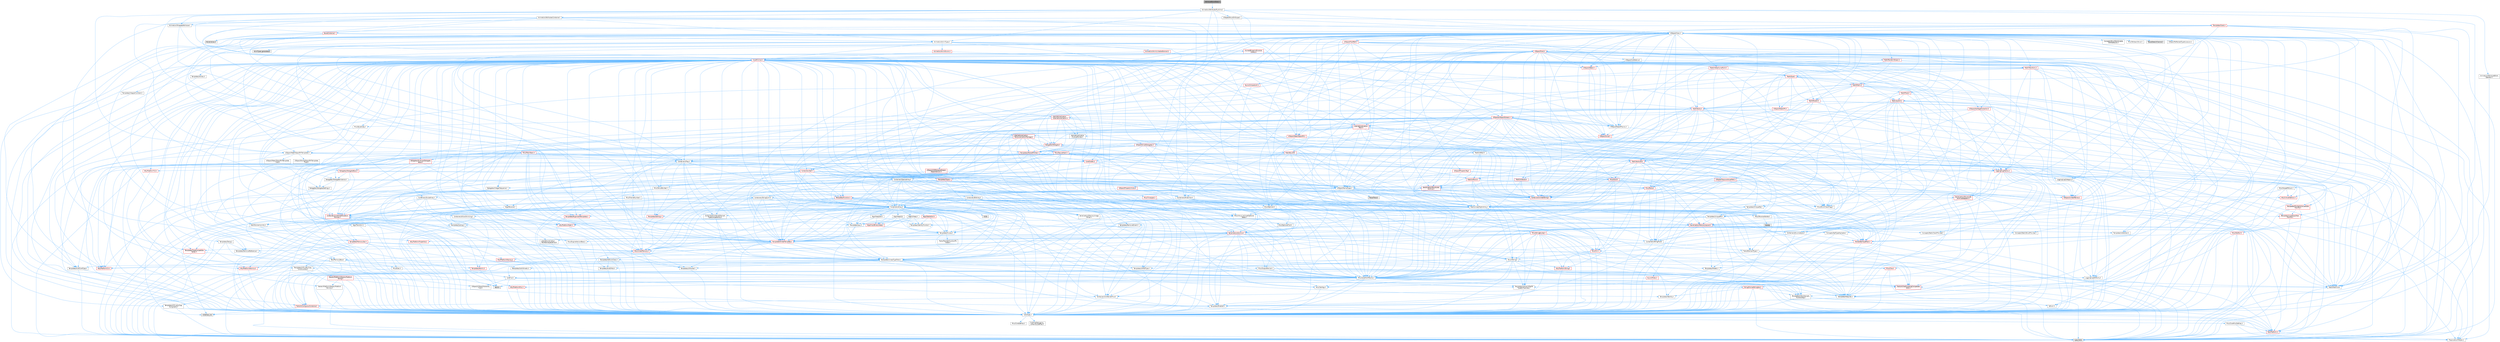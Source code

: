 digraph "AttributeBlendData.h"
{
 // INTERACTIVE_SVG=YES
 // LATEX_PDF_SIZE
  bgcolor="transparent";
  edge [fontname=Helvetica,fontsize=10,labelfontname=Helvetica,labelfontsize=10];
  node [fontname=Helvetica,fontsize=10,shape=box,height=0.2,width=0.4];
  Node1 [id="Node000001",label="AttributeBlendData.h",height=0.2,width=0.4,color="gray40", fillcolor="grey60", style="filled", fontcolor="black",tooltip=" "];
  Node1 -> Node2 [id="edge1_Node000001_Node000002",color="steelblue1",style="solid",tooltip=" "];
  Node2 [id="Node000002",label="Animation/AttributesRuntime.h",height=0.2,width=0.4,color="grey40", fillcolor="white", style="filled",URL="$dc/dc1/AttributesRuntime_8h.html",tooltip=" "];
  Node2 -> Node3 [id="edge2_Node000002_Node000003",color="steelblue1",style="solid",tooltip=" "];
  Node3 [id="Node000003",label="Containers/ArrayView.h",height=0.2,width=0.4,color="grey40", fillcolor="white", style="filled",URL="$d7/df4/ArrayView_8h.html",tooltip=" "];
  Node3 -> Node4 [id="edge3_Node000003_Node000004",color="steelblue1",style="solid",tooltip=" "];
  Node4 [id="Node000004",label="CoreTypes.h",height=0.2,width=0.4,color="grey40", fillcolor="white", style="filled",URL="$dc/dec/CoreTypes_8h.html",tooltip=" "];
  Node4 -> Node5 [id="edge4_Node000004_Node000005",color="steelblue1",style="solid",tooltip=" "];
  Node5 [id="Node000005",label="HAL/Platform.h",height=0.2,width=0.4,color="red", fillcolor="#FFF0F0", style="filled",URL="$d9/dd0/Platform_8h.html",tooltip=" "];
  Node5 -> Node8 [id="edge5_Node000005_Node000008",color="steelblue1",style="solid",tooltip=" "];
  Node8 [id="Node000008",label="type_traits",height=0.2,width=0.4,color="grey60", fillcolor="#E0E0E0", style="filled",tooltip=" "];
  Node5 -> Node9 [id="edge6_Node000005_Node000009",color="steelblue1",style="solid",tooltip=" "];
  Node9 [id="Node000009",label="PreprocessorHelpers.h",height=0.2,width=0.4,color="grey40", fillcolor="white", style="filled",URL="$db/ddb/PreprocessorHelpers_8h.html",tooltip=" "];
  Node4 -> Node15 [id="edge7_Node000004_Node000015",color="steelblue1",style="solid",tooltip=" "];
  Node15 [id="Node000015",label="ProfilingDebugging\l/UMemoryDefines.h",height=0.2,width=0.4,color="grey40", fillcolor="white", style="filled",URL="$d2/da2/UMemoryDefines_8h.html",tooltip=" "];
  Node4 -> Node16 [id="edge8_Node000004_Node000016",color="steelblue1",style="solid",tooltip=" "];
  Node16 [id="Node000016",label="Misc/CoreMiscDefines.h",height=0.2,width=0.4,color="grey40", fillcolor="white", style="filled",URL="$da/d38/CoreMiscDefines_8h.html",tooltip=" "];
  Node16 -> Node5 [id="edge9_Node000016_Node000005",color="steelblue1",style="solid",tooltip=" "];
  Node16 -> Node9 [id="edge10_Node000016_Node000009",color="steelblue1",style="solid",tooltip=" "];
  Node4 -> Node17 [id="edge11_Node000004_Node000017",color="steelblue1",style="solid",tooltip=" "];
  Node17 [id="Node000017",label="Misc/CoreDefines.h",height=0.2,width=0.4,color="grey40", fillcolor="white", style="filled",URL="$d3/dd2/CoreDefines_8h.html",tooltip=" "];
  Node3 -> Node18 [id="edge12_Node000003_Node000018",color="steelblue1",style="solid",tooltip=" "];
  Node18 [id="Node000018",label="Containers/ContainersFwd.h",height=0.2,width=0.4,color="grey40", fillcolor="white", style="filled",URL="$d4/d0a/ContainersFwd_8h.html",tooltip=" "];
  Node18 -> Node5 [id="edge13_Node000018_Node000005",color="steelblue1",style="solid",tooltip=" "];
  Node18 -> Node4 [id="edge14_Node000018_Node000004",color="steelblue1",style="solid",tooltip=" "];
  Node18 -> Node19 [id="edge15_Node000018_Node000019",color="steelblue1",style="solid",tooltip=" "];
  Node19 [id="Node000019",label="Traits/IsContiguousContainer.h",height=0.2,width=0.4,color="red", fillcolor="#FFF0F0", style="filled",URL="$d5/d3c/IsContiguousContainer_8h.html",tooltip=" "];
  Node19 -> Node4 [id="edge16_Node000019_Node000004",color="steelblue1",style="solid",tooltip=" "];
  Node19 -> Node21 [id="edge17_Node000019_Node000021",color="steelblue1",style="solid",tooltip=" "];
  Node21 [id="Node000021",label="initializer_list",height=0.2,width=0.4,color="grey60", fillcolor="#E0E0E0", style="filled",tooltip=" "];
  Node3 -> Node22 [id="edge18_Node000003_Node000022",color="steelblue1",style="solid",tooltip=" "];
  Node22 [id="Node000022",label="Misc/AssertionMacros.h",height=0.2,width=0.4,color="grey40", fillcolor="white", style="filled",URL="$d0/dfa/AssertionMacros_8h.html",tooltip=" "];
  Node22 -> Node4 [id="edge19_Node000022_Node000004",color="steelblue1",style="solid",tooltip=" "];
  Node22 -> Node5 [id="edge20_Node000022_Node000005",color="steelblue1",style="solid",tooltip=" "];
  Node22 -> Node23 [id="edge21_Node000022_Node000023",color="steelblue1",style="solid",tooltip=" "];
  Node23 [id="Node000023",label="HAL/PlatformMisc.h",height=0.2,width=0.4,color="red", fillcolor="#FFF0F0", style="filled",URL="$d0/df5/PlatformMisc_8h.html",tooltip=" "];
  Node23 -> Node4 [id="edge22_Node000023_Node000004",color="steelblue1",style="solid",tooltip=" "];
  Node22 -> Node9 [id="edge23_Node000022_Node000009",color="steelblue1",style="solid",tooltip=" "];
  Node22 -> Node55 [id="edge24_Node000022_Node000055",color="steelblue1",style="solid",tooltip=" "];
  Node55 [id="Node000055",label="Templates/EnableIf.h",height=0.2,width=0.4,color="grey40", fillcolor="white", style="filled",URL="$d7/d60/EnableIf_8h.html",tooltip=" "];
  Node55 -> Node4 [id="edge25_Node000055_Node000004",color="steelblue1",style="solid",tooltip=" "];
  Node22 -> Node56 [id="edge26_Node000022_Node000056",color="steelblue1",style="solid",tooltip=" "];
  Node56 [id="Node000056",label="Templates/IsArrayOrRefOf\lTypeByPredicate.h",height=0.2,width=0.4,color="grey40", fillcolor="white", style="filled",URL="$d6/da1/IsArrayOrRefOfTypeByPredicate_8h.html",tooltip=" "];
  Node56 -> Node4 [id="edge27_Node000056_Node000004",color="steelblue1",style="solid",tooltip=" "];
  Node22 -> Node57 [id="edge28_Node000022_Node000057",color="steelblue1",style="solid",tooltip=" "];
  Node57 [id="Node000057",label="Templates/IsValidVariadic\lFunctionArg.h",height=0.2,width=0.4,color="grey40", fillcolor="white", style="filled",URL="$d0/dc8/IsValidVariadicFunctionArg_8h.html",tooltip=" "];
  Node57 -> Node4 [id="edge29_Node000057_Node000004",color="steelblue1",style="solid",tooltip=" "];
  Node57 -> Node58 [id="edge30_Node000057_Node000058",color="steelblue1",style="solid",tooltip=" "];
  Node58 [id="Node000058",label="IsEnum.h",height=0.2,width=0.4,color="grey40", fillcolor="white", style="filled",URL="$d4/de5/IsEnum_8h.html",tooltip=" "];
  Node57 -> Node8 [id="edge31_Node000057_Node000008",color="steelblue1",style="solid",tooltip=" "];
  Node22 -> Node59 [id="edge32_Node000022_Node000059",color="steelblue1",style="solid",tooltip=" "];
  Node59 [id="Node000059",label="Traits/IsCharEncodingCompatible\lWith.h",height=0.2,width=0.4,color="red", fillcolor="#FFF0F0", style="filled",URL="$df/dd1/IsCharEncodingCompatibleWith_8h.html",tooltip=" "];
  Node59 -> Node8 [id="edge33_Node000059_Node000008",color="steelblue1",style="solid",tooltip=" "];
  Node22 -> Node61 [id="edge34_Node000022_Node000061",color="steelblue1",style="solid",tooltip=" "];
  Node61 [id="Node000061",label="Misc/VarArgs.h",height=0.2,width=0.4,color="grey40", fillcolor="white", style="filled",URL="$d5/d6f/VarArgs_8h.html",tooltip=" "];
  Node61 -> Node4 [id="edge35_Node000061_Node000004",color="steelblue1",style="solid",tooltip=" "];
  Node22 -> Node62 [id="edge36_Node000022_Node000062",color="steelblue1",style="solid",tooltip=" "];
  Node62 [id="Node000062",label="String/FormatStringSan.h",height=0.2,width=0.4,color="red", fillcolor="#FFF0F0", style="filled",URL="$d3/d8b/FormatStringSan_8h.html",tooltip=" "];
  Node62 -> Node8 [id="edge37_Node000062_Node000008",color="steelblue1",style="solid",tooltip=" "];
  Node62 -> Node4 [id="edge38_Node000062_Node000004",color="steelblue1",style="solid",tooltip=" "];
  Node62 -> Node63 [id="edge39_Node000062_Node000063",color="steelblue1",style="solid",tooltip=" "];
  Node63 [id="Node000063",label="Templates/Requires.h",height=0.2,width=0.4,color="grey40", fillcolor="white", style="filled",URL="$dc/d96/Requires_8h.html",tooltip=" "];
  Node63 -> Node55 [id="edge40_Node000063_Node000055",color="steelblue1",style="solid",tooltip=" "];
  Node63 -> Node8 [id="edge41_Node000063_Node000008",color="steelblue1",style="solid",tooltip=" "];
  Node62 -> Node64 [id="edge42_Node000062_Node000064",color="steelblue1",style="solid",tooltip=" "];
  Node64 [id="Node000064",label="Templates/Identity.h",height=0.2,width=0.4,color="grey40", fillcolor="white", style="filled",URL="$d0/dd5/Identity_8h.html",tooltip=" "];
  Node62 -> Node57 [id="edge43_Node000062_Node000057",color="steelblue1",style="solid",tooltip=" "];
  Node62 -> Node18 [id="edge44_Node000062_Node000018",color="steelblue1",style="solid",tooltip=" "];
  Node22 -> Node68 [id="edge45_Node000022_Node000068",color="steelblue1",style="solid",tooltip=" "];
  Node68 [id="Node000068",label="atomic",height=0.2,width=0.4,color="grey60", fillcolor="#E0E0E0", style="filled",tooltip=" "];
  Node3 -> Node69 [id="edge46_Node000003_Node000069",color="steelblue1",style="solid",tooltip=" "];
  Node69 [id="Node000069",label="Misc/ReverseIterate.h",height=0.2,width=0.4,color="grey40", fillcolor="white", style="filled",URL="$db/de3/ReverseIterate_8h.html",tooltip=" "];
  Node69 -> Node5 [id="edge47_Node000069_Node000005",color="steelblue1",style="solid",tooltip=" "];
  Node69 -> Node70 [id="edge48_Node000069_Node000070",color="steelblue1",style="solid",tooltip=" "];
  Node70 [id="Node000070",label="iterator",height=0.2,width=0.4,color="grey60", fillcolor="#E0E0E0", style="filled",tooltip=" "];
  Node3 -> Node71 [id="edge49_Node000003_Node000071",color="steelblue1",style="solid",tooltip=" "];
  Node71 [id="Node000071",label="Misc/IntrusiveUnsetOptional\lState.h",height=0.2,width=0.4,color="grey40", fillcolor="white", style="filled",URL="$d2/d0a/IntrusiveUnsetOptionalState_8h.html",tooltip=" "];
  Node71 -> Node72 [id="edge50_Node000071_Node000072",color="steelblue1",style="solid",tooltip=" "];
  Node72 [id="Node000072",label="Misc/OptionalFwd.h",height=0.2,width=0.4,color="grey40", fillcolor="white", style="filled",URL="$dc/d50/OptionalFwd_8h.html",tooltip=" "];
  Node3 -> Node73 [id="edge51_Node000003_Node000073",color="steelblue1",style="solid",tooltip=" "];
  Node73 [id="Node000073",label="Templates/Invoke.h",height=0.2,width=0.4,color="grey40", fillcolor="white", style="filled",URL="$d7/deb/Invoke_8h.html",tooltip=" "];
  Node73 -> Node4 [id="edge52_Node000073_Node000004",color="steelblue1",style="solid",tooltip=" "];
  Node73 -> Node74 [id="edge53_Node000073_Node000074",color="steelblue1",style="solid",tooltip=" "];
  Node74 [id="Node000074",label="Traits/MemberFunctionPtr\lOuter.h",height=0.2,width=0.4,color="grey40", fillcolor="white", style="filled",URL="$db/da7/MemberFunctionPtrOuter_8h.html",tooltip=" "];
  Node73 -> Node75 [id="edge54_Node000073_Node000075",color="steelblue1",style="solid",tooltip=" "];
  Node75 [id="Node000075",label="Templates/UnrealTemplate.h",height=0.2,width=0.4,color="red", fillcolor="#FFF0F0", style="filled",URL="$d4/d24/UnrealTemplate_8h.html",tooltip=" "];
  Node75 -> Node4 [id="edge55_Node000075_Node000004",color="steelblue1",style="solid",tooltip=" "];
  Node75 -> Node76 [id="edge56_Node000075_Node000076",color="steelblue1",style="solid",tooltip=" "];
  Node76 [id="Node000076",label="Templates/IsPointer.h",height=0.2,width=0.4,color="grey40", fillcolor="white", style="filled",URL="$d7/d05/IsPointer_8h.html",tooltip=" "];
  Node76 -> Node4 [id="edge57_Node000076_Node000004",color="steelblue1",style="solid",tooltip=" "];
  Node75 -> Node77 [id="edge58_Node000075_Node000077",color="steelblue1",style="solid",tooltip=" "];
  Node77 [id="Node000077",label="HAL/UnrealMemory.h",height=0.2,width=0.4,color="red", fillcolor="#FFF0F0", style="filled",URL="$d9/d96/UnrealMemory_8h.html",tooltip=" "];
  Node77 -> Node4 [id="edge59_Node000077_Node000004",color="steelblue1",style="solid",tooltip=" "];
  Node77 -> Node81 [id="edge60_Node000077_Node000081",color="steelblue1",style="solid",tooltip=" "];
  Node81 [id="Node000081",label="HAL/MemoryBase.h",height=0.2,width=0.4,color="grey40", fillcolor="white", style="filled",URL="$d6/d9f/MemoryBase_8h.html",tooltip=" "];
  Node81 -> Node4 [id="edge61_Node000081_Node000004",color="steelblue1",style="solid",tooltip=" "];
  Node81 -> Node48 [id="edge62_Node000081_Node000048",color="steelblue1",style="solid",tooltip=" "];
  Node48 [id="Node000048",label="HAL/PlatformAtomics.h",height=0.2,width=0.4,color="red", fillcolor="#FFF0F0", style="filled",URL="$d3/d36/PlatformAtomics_8h.html",tooltip=" "];
  Node48 -> Node4 [id="edge63_Node000048_Node000004",color="steelblue1",style="solid",tooltip=" "];
  Node81 -> Node31 [id="edge64_Node000081_Node000031",color="steelblue1",style="solid",tooltip=" "];
  Node31 [id="Node000031",label="HAL/PlatformCrt.h",height=0.2,width=0.4,color="red", fillcolor="#FFF0F0", style="filled",URL="$d8/d75/PlatformCrt_8h.html",tooltip=" "];
  Node81 -> Node82 [id="edge65_Node000081_Node000082",color="steelblue1",style="solid",tooltip=" "];
  Node82 [id="Node000082",label="Misc/Exec.h",height=0.2,width=0.4,color="grey40", fillcolor="white", style="filled",URL="$de/ddb/Exec_8h.html",tooltip=" "];
  Node82 -> Node4 [id="edge66_Node000082_Node000004",color="steelblue1",style="solid",tooltip=" "];
  Node82 -> Node22 [id="edge67_Node000082_Node000022",color="steelblue1",style="solid",tooltip=" "];
  Node81 -> Node83 [id="edge68_Node000081_Node000083",color="steelblue1",style="solid",tooltip=" "];
  Node83 [id="Node000083",label="Misc/OutputDevice.h",height=0.2,width=0.4,color="grey40", fillcolor="white", style="filled",URL="$d7/d32/OutputDevice_8h.html",tooltip=" "];
  Node83 -> Node27 [id="edge69_Node000083_Node000027",color="steelblue1",style="solid",tooltip=" "];
  Node27 [id="Node000027",label="CoreFwd.h",height=0.2,width=0.4,color="grey40", fillcolor="white", style="filled",URL="$d1/d1e/CoreFwd_8h.html",tooltip=" "];
  Node27 -> Node4 [id="edge70_Node000027_Node000004",color="steelblue1",style="solid",tooltip=" "];
  Node27 -> Node18 [id="edge71_Node000027_Node000018",color="steelblue1",style="solid",tooltip=" "];
  Node27 -> Node28 [id="edge72_Node000027_Node000028",color="steelblue1",style="solid",tooltip=" "];
  Node28 [id="Node000028",label="Math/MathFwd.h",height=0.2,width=0.4,color="grey40", fillcolor="white", style="filled",URL="$d2/d10/MathFwd_8h.html",tooltip=" "];
  Node28 -> Node5 [id="edge73_Node000028_Node000005",color="steelblue1",style="solid",tooltip=" "];
  Node27 -> Node29 [id="edge74_Node000027_Node000029",color="steelblue1",style="solid",tooltip=" "];
  Node29 [id="Node000029",label="UObject/UObjectHierarchy\lFwd.h",height=0.2,width=0.4,color="grey40", fillcolor="white", style="filled",URL="$d3/d13/UObjectHierarchyFwd_8h.html",tooltip=" "];
  Node83 -> Node4 [id="edge75_Node000083_Node000004",color="steelblue1",style="solid",tooltip=" "];
  Node83 -> Node84 [id="edge76_Node000083_Node000084",color="steelblue1",style="solid",tooltip=" "];
  Node84 [id="Node000084",label="Logging/LogVerbosity.h",height=0.2,width=0.4,color="grey40", fillcolor="white", style="filled",URL="$d2/d8f/LogVerbosity_8h.html",tooltip=" "];
  Node84 -> Node4 [id="edge77_Node000084_Node000004",color="steelblue1",style="solid",tooltip=" "];
  Node83 -> Node61 [id="edge78_Node000083_Node000061",color="steelblue1",style="solid",tooltip=" "];
  Node83 -> Node56 [id="edge79_Node000083_Node000056",color="steelblue1",style="solid",tooltip=" "];
  Node83 -> Node57 [id="edge80_Node000083_Node000057",color="steelblue1",style="solid",tooltip=" "];
  Node83 -> Node59 [id="edge81_Node000083_Node000059",color="steelblue1",style="solid",tooltip=" "];
  Node81 -> Node85 [id="edge82_Node000081_Node000085",color="steelblue1",style="solid",tooltip=" "];
  Node85 [id="Node000085",label="Templates/Atomic.h",height=0.2,width=0.4,color="red", fillcolor="#FFF0F0", style="filled",URL="$d3/d91/Atomic_8h.html",tooltip=" "];
  Node85 -> Node68 [id="edge83_Node000085_Node000068",color="steelblue1",style="solid",tooltip=" "];
  Node77 -> Node94 [id="edge84_Node000077_Node000094",color="steelblue1",style="solid",tooltip=" "];
  Node94 [id="Node000094",label="HAL/PlatformMemory.h",height=0.2,width=0.4,color="red", fillcolor="#FFF0F0", style="filled",URL="$de/d68/PlatformMemory_8h.html",tooltip=" "];
  Node94 -> Node4 [id="edge85_Node000094_Node000004",color="steelblue1",style="solid",tooltip=" "];
  Node77 -> Node76 [id="edge86_Node000077_Node000076",color="steelblue1",style="solid",tooltip=" "];
  Node75 -> Node99 [id="edge87_Node000075_Node000099",color="steelblue1",style="solid",tooltip=" "];
  Node99 [id="Node000099",label="Templates/UnrealTypeTraits.h",height=0.2,width=0.4,color="grey40", fillcolor="white", style="filled",URL="$d2/d2d/UnrealTypeTraits_8h.html",tooltip=" "];
  Node99 -> Node4 [id="edge88_Node000099_Node000004",color="steelblue1",style="solid",tooltip=" "];
  Node99 -> Node76 [id="edge89_Node000099_Node000076",color="steelblue1",style="solid",tooltip=" "];
  Node99 -> Node22 [id="edge90_Node000099_Node000022",color="steelblue1",style="solid",tooltip=" "];
  Node99 -> Node90 [id="edge91_Node000099_Node000090",color="steelblue1",style="solid",tooltip=" "];
  Node90 [id="Node000090",label="Templates/AndOrNot.h",height=0.2,width=0.4,color="grey40", fillcolor="white", style="filled",URL="$db/d0a/AndOrNot_8h.html",tooltip=" "];
  Node90 -> Node4 [id="edge92_Node000090_Node000004",color="steelblue1",style="solid",tooltip=" "];
  Node99 -> Node55 [id="edge93_Node000099_Node000055",color="steelblue1",style="solid",tooltip=" "];
  Node99 -> Node100 [id="edge94_Node000099_Node000100",color="steelblue1",style="solid",tooltip=" "];
  Node100 [id="Node000100",label="Templates/IsArithmetic.h",height=0.2,width=0.4,color="grey40", fillcolor="white", style="filled",URL="$d2/d5d/IsArithmetic_8h.html",tooltip=" "];
  Node100 -> Node4 [id="edge95_Node000100_Node000004",color="steelblue1",style="solid",tooltip=" "];
  Node99 -> Node58 [id="edge96_Node000099_Node000058",color="steelblue1",style="solid",tooltip=" "];
  Node99 -> Node101 [id="edge97_Node000099_Node000101",color="steelblue1",style="solid",tooltip=" "];
  Node101 [id="Node000101",label="Templates/Models.h",height=0.2,width=0.4,color="grey40", fillcolor="white", style="filled",URL="$d3/d0c/Models_8h.html",tooltip=" "];
  Node101 -> Node64 [id="edge98_Node000101_Node000064",color="steelblue1",style="solid",tooltip=" "];
  Node99 -> Node102 [id="edge99_Node000099_Node000102",color="steelblue1",style="solid",tooltip=" "];
  Node102 [id="Node000102",label="Templates/IsPODType.h",height=0.2,width=0.4,color="grey40", fillcolor="white", style="filled",URL="$d7/db1/IsPODType_8h.html",tooltip=" "];
  Node102 -> Node4 [id="edge100_Node000102_Node000004",color="steelblue1",style="solid",tooltip=" "];
  Node99 -> Node103 [id="edge101_Node000099_Node000103",color="steelblue1",style="solid",tooltip=" "];
  Node103 [id="Node000103",label="Templates/IsUECoreType.h",height=0.2,width=0.4,color="grey40", fillcolor="white", style="filled",URL="$d1/db8/IsUECoreType_8h.html",tooltip=" "];
  Node103 -> Node4 [id="edge102_Node000103_Node000004",color="steelblue1",style="solid",tooltip=" "];
  Node103 -> Node8 [id="edge103_Node000103_Node000008",color="steelblue1",style="solid",tooltip=" "];
  Node99 -> Node91 [id="edge104_Node000099_Node000091",color="steelblue1",style="solid",tooltip=" "];
  Node91 [id="Node000091",label="Templates/IsTriviallyCopy\lConstructible.h",height=0.2,width=0.4,color="grey40", fillcolor="white", style="filled",URL="$d3/d78/IsTriviallyCopyConstructible_8h.html",tooltip=" "];
  Node91 -> Node4 [id="edge105_Node000091_Node000004",color="steelblue1",style="solid",tooltip=" "];
  Node91 -> Node8 [id="edge106_Node000091_Node000008",color="steelblue1",style="solid",tooltip=" "];
  Node75 -> Node104 [id="edge107_Node000075_Node000104",color="steelblue1",style="solid",tooltip=" "];
  Node104 [id="Node000104",label="Templates/RemoveReference.h",height=0.2,width=0.4,color="grey40", fillcolor="white", style="filled",URL="$da/dbe/RemoveReference_8h.html",tooltip=" "];
  Node104 -> Node4 [id="edge108_Node000104_Node000004",color="steelblue1",style="solid",tooltip=" "];
  Node75 -> Node63 [id="edge109_Node000075_Node000063",color="steelblue1",style="solid",tooltip=" "];
  Node75 -> Node105 [id="edge110_Node000075_Node000105",color="steelblue1",style="solid",tooltip=" "];
  Node105 [id="Node000105",label="Templates/TypeCompatible\lBytes.h",height=0.2,width=0.4,color="red", fillcolor="#FFF0F0", style="filled",URL="$df/d0a/TypeCompatibleBytes_8h.html",tooltip=" "];
  Node105 -> Node4 [id="edge111_Node000105_Node000004",color="steelblue1",style="solid",tooltip=" "];
  Node105 -> Node8 [id="edge112_Node000105_Node000008",color="steelblue1",style="solid",tooltip=" "];
  Node75 -> Node64 [id="edge113_Node000075_Node000064",color="steelblue1",style="solid",tooltip=" "];
  Node75 -> Node19 [id="edge114_Node000075_Node000019",color="steelblue1",style="solid",tooltip=" "];
  Node75 -> Node8 [id="edge115_Node000075_Node000008",color="steelblue1",style="solid",tooltip=" "];
  Node73 -> Node8 [id="edge116_Node000073_Node000008",color="steelblue1",style="solid",tooltip=" "];
  Node3 -> Node99 [id="edge117_Node000003_Node000099",color="steelblue1",style="solid",tooltip=" "];
  Node3 -> Node26 [id="edge118_Node000003_Node000026",color="steelblue1",style="solid",tooltip=" "];
  Node26 [id="Node000026",label="Traits/ElementType.h",height=0.2,width=0.4,color="grey40", fillcolor="white", style="filled",URL="$d5/d4f/ElementType_8h.html",tooltip=" "];
  Node26 -> Node5 [id="edge119_Node000026_Node000005",color="steelblue1",style="solid",tooltip=" "];
  Node26 -> Node21 [id="edge120_Node000026_Node000021",color="steelblue1",style="solid",tooltip=" "];
  Node26 -> Node8 [id="edge121_Node000026_Node000008",color="steelblue1",style="solid",tooltip=" "];
  Node3 -> Node107 [id="edge122_Node000003_Node000107",color="steelblue1",style="solid",tooltip=" "];
  Node107 [id="Node000107",label="Containers/Array.h",height=0.2,width=0.4,color="grey40", fillcolor="white", style="filled",URL="$df/dd0/Array_8h.html",tooltip=" "];
  Node107 -> Node4 [id="edge123_Node000107_Node000004",color="steelblue1",style="solid",tooltip=" "];
  Node107 -> Node22 [id="edge124_Node000107_Node000022",color="steelblue1",style="solid",tooltip=" "];
  Node107 -> Node71 [id="edge125_Node000107_Node000071",color="steelblue1",style="solid",tooltip=" "];
  Node107 -> Node69 [id="edge126_Node000107_Node000069",color="steelblue1",style="solid",tooltip=" "];
  Node107 -> Node77 [id="edge127_Node000107_Node000077",color="steelblue1",style="solid",tooltip=" "];
  Node107 -> Node99 [id="edge128_Node000107_Node000099",color="steelblue1",style="solid",tooltip=" "];
  Node107 -> Node75 [id="edge129_Node000107_Node000075",color="steelblue1",style="solid",tooltip=" "];
  Node107 -> Node108 [id="edge130_Node000107_Node000108",color="steelblue1",style="solid",tooltip=" "];
  Node108 [id="Node000108",label="Containers/AllowShrinking.h",height=0.2,width=0.4,color="grey40", fillcolor="white", style="filled",URL="$d7/d1a/AllowShrinking_8h.html",tooltip=" "];
  Node108 -> Node4 [id="edge131_Node000108_Node000004",color="steelblue1",style="solid",tooltip=" "];
  Node107 -> Node109 [id="edge132_Node000107_Node000109",color="steelblue1",style="solid",tooltip=" "];
  Node109 [id="Node000109",label="Containers/ContainerAllocation\lPolicies.h",height=0.2,width=0.4,color="red", fillcolor="#FFF0F0", style="filled",URL="$d7/dff/ContainerAllocationPolicies_8h.html",tooltip=" "];
  Node109 -> Node4 [id="edge133_Node000109_Node000004",color="steelblue1",style="solid",tooltip=" "];
  Node109 -> Node109 [id="edge134_Node000109_Node000109",color="steelblue1",style="solid",tooltip=" "];
  Node109 -> Node111 [id="edge135_Node000109_Node000111",color="steelblue1",style="solid",tooltip=" "];
  Node111 [id="Node000111",label="HAL/PlatformMath.h",height=0.2,width=0.4,color="red", fillcolor="#FFF0F0", style="filled",URL="$dc/d53/PlatformMath_8h.html",tooltip=" "];
  Node111 -> Node4 [id="edge136_Node000111_Node000004",color="steelblue1",style="solid",tooltip=" "];
  Node109 -> Node77 [id="edge137_Node000109_Node000077",color="steelblue1",style="solid",tooltip=" "];
  Node109 -> Node41 [id="edge138_Node000109_Node000041",color="steelblue1",style="solid",tooltip=" "];
  Node41 [id="Node000041",label="Math/NumericLimits.h",height=0.2,width=0.4,color="grey40", fillcolor="white", style="filled",URL="$df/d1b/NumericLimits_8h.html",tooltip=" "];
  Node41 -> Node4 [id="edge139_Node000041_Node000004",color="steelblue1",style="solid",tooltip=" "];
  Node109 -> Node22 [id="edge140_Node000109_Node000022",color="steelblue1",style="solid",tooltip=" "];
  Node109 -> Node120 [id="edge141_Node000109_Node000120",color="steelblue1",style="solid",tooltip=" "];
  Node120 [id="Node000120",label="Templates/MemoryOps.h",height=0.2,width=0.4,color="red", fillcolor="#FFF0F0", style="filled",URL="$db/dea/MemoryOps_8h.html",tooltip=" "];
  Node120 -> Node4 [id="edge142_Node000120_Node000004",color="steelblue1",style="solid",tooltip=" "];
  Node120 -> Node77 [id="edge143_Node000120_Node000077",color="steelblue1",style="solid",tooltip=" "];
  Node120 -> Node92 [id="edge144_Node000120_Node000092",color="steelblue1",style="solid",tooltip=" "];
  Node92 [id="Node000092",label="Templates/IsTriviallyCopy\lAssignable.h",height=0.2,width=0.4,color="grey40", fillcolor="white", style="filled",URL="$d2/df2/IsTriviallyCopyAssignable_8h.html",tooltip=" "];
  Node92 -> Node4 [id="edge145_Node000092_Node000004",color="steelblue1",style="solid",tooltip=" "];
  Node92 -> Node8 [id="edge146_Node000092_Node000008",color="steelblue1",style="solid",tooltip=" "];
  Node120 -> Node91 [id="edge147_Node000120_Node000091",color="steelblue1",style="solid",tooltip=" "];
  Node120 -> Node63 [id="edge148_Node000120_Node000063",color="steelblue1",style="solid",tooltip=" "];
  Node120 -> Node99 [id="edge149_Node000120_Node000099",color="steelblue1",style="solid",tooltip=" "];
  Node120 -> Node8 [id="edge150_Node000120_Node000008",color="steelblue1",style="solid",tooltip=" "];
  Node109 -> Node105 [id="edge151_Node000109_Node000105",color="steelblue1",style="solid",tooltip=" "];
  Node109 -> Node8 [id="edge152_Node000109_Node000008",color="steelblue1",style="solid",tooltip=" "];
  Node107 -> Node121 [id="edge153_Node000107_Node000121",color="steelblue1",style="solid",tooltip=" "];
  Node121 [id="Node000121",label="Containers/ContainerElement\lTypeCompatibility.h",height=0.2,width=0.4,color="grey40", fillcolor="white", style="filled",URL="$df/ddf/ContainerElementTypeCompatibility_8h.html",tooltip=" "];
  Node121 -> Node4 [id="edge154_Node000121_Node000004",color="steelblue1",style="solid",tooltip=" "];
  Node121 -> Node99 [id="edge155_Node000121_Node000099",color="steelblue1",style="solid",tooltip=" "];
  Node107 -> Node122 [id="edge156_Node000107_Node000122",color="steelblue1",style="solid",tooltip=" "];
  Node122 [id="Node000122",label="Serialization/Archive.h",height=0.2,width=0.4,color="red", fillcolor="#FFF0F0", style="filled",URL="$d7/d3b/Archive_8h.html",tooltip=" "];
  Node122 -> Node27 [id="edge157_Node000122_Node000027",color="steelblue1",style="solid",tooltip=" "];
  Node122 -> Node4 [id="edge158_Node000122_Node000004",color="steelblue1",style="solid",tooltip=" "];
  Node122 -> Node123 [id="edge159_Node000122_Node000123",color="steelblue1",style="solid",tooltip=" "];
  Node123 [id="Node000123",label="HAL/PlatformProperties.h",height=0.2,width=0.4,color="red", fillcolor="#FFF0F0", style="filled",URL="$d9/db0/PlatformProperties_8h.html",tooltip=" "];
  Node123 -> Node4 [id="edge160_Node000123_Node000004",color="steelblue1",style="solid",tooltip=" "];
  Node122 -> Node126 [id="edge161_Node000122_Node000126",color="steelblue1",style="solid",tooltip=" "];
  Node126 [id="Node000126",label="Internationalization\l/TextNamespaceFwd.h",height=0.2,width=0.4,color="grey40", fillcolor="white", style="filled",URL="$d8/d97/TextNamespaceFwd_8h.html",tooltip=" "];
  Node126 -> Node4 [id="edge162_Node000126_Node000004",color="steelblue1",style="solid",tooltip=" "];
  Node122 -> Node28 [id="edge163_Node000122_Node000028",color="steelblue1",style="solid",tooltip=" "];
  Node122 -> Node22 [id="edge164_Node000122_Node000022",color="steelblue1",style="solid",tooltip=" "];
  Node122 -> Node127 [id="edge165_Node000122_Node000127",color="steelblue1",style="solid",tooltip=" "];
  Node127 [id="Node000127",label="Misc/EngineVersionBase.h",height=0.2,width=0.4,color="grey40", fillcolor="white", style="filled",URL="$d5/d2b/EngineVersionBase_8h.html",tooltip=" "];
  Node127 -> Node4 [id="edge166_Node000127_Node000004",color="steelblue1",style="solid",tooltip=" "];
  Node122 -> Node61 [id="edge167_Node000122_Node000061",color="steelblue1",style="solid",tooltip=" "];
  Node122 -> Node55 [id="edge168_Node000122_Node000055",color="steelblue1",style="solid",tooltip=" "];
  Node122 -> Node56 [id="edge169_Node000122_Node000056",color="steelblue1",style="solid",tooltip=" "];
  Node122 -> Node130 [id="edge170_Node000122_Node000130",color="steelblue1",style="solid",tooltip=" "];
  Node130 [id="Node000130",label="Templates/IsEnumClass.h",height=0.2,width=0.4,color="grey40", fillcolor="white", style="filled",URL="$d7/d15/IsEnumClass_8h.html",tooltip=" "];
  Node130 -> Node4 [id="edge171_Node000130_Node000004",color="steelblue1",style="solid",tooltip=" "];
  Node130 -> Node90 [id="edge172_Node000130_Node000090",color="steelblue1",style="solid",tooltip=" "];
  Node122 -> Node57 [id="edge173_Node000122_Node000057",color="steelblue1",style="solid",tooltip=" "];
  Node122 -> Node75 [id="edge174_Node000122_Node000075",color="steelblue1",style="solid",tooltip=" "];
  Node122 -> Node59 [id="edge175_Node000122_Node000059",color="steelblue1",style="solid",tooltip=" "];
  Node107 -> Node132 [id="edge176_Node000107_Node000132",color="steelblue1",style="solid",tooltip=" "];
  Node132 [id="Node000132",label="Serialization/MemoryImage\lWriter.h",height=0.2,width=0.4,color="grey40", fillcolor="white", style="filled",URL="$d0/d08/MemoryImageWriter_8h.html",tooltip=" "];
  Node132 -> Node4 [id="edge177_Node000132_Node000004",color="steelblue1",style="solid",tooltip=" "];
  Node132 -> Node133 [id="edge178_Node000132_Node000133",color="steelblue1",style="solid",tooltip=" "];
  Node133 [id="Node000133",label="Serialization/MemoryLayout.h",height=0.2,width=0.4,color="red", fillcolor="#FFF0F0", style="filled",URL="$d7/d66/MemoryLayout_8h.html",tooltip=" "];
  Node133 -> Node134 [id="edge179_Node000133_Node000134",color="steelblue1",style="solid",tooltip=" "];
  Node134 [id="Node000134",label="Concepts/StaticClassProvider.h",height=0.2,width=0.4,color="grey40", fillcolor="white", style="filled",URL="$dd/d83/StaticClassProvider_8h.html",tooltip=" "];
  Node133 -> Node135 [id="edge180_Node000133_Node000135",color="steelblue1",style="solid",tooltip=" "];
  Node135 [id="Node000135",label="Concepts/StaticStructProvider.h",height=0.2,width=0.4,color="grey40", fillcolor="white", style="filled",URL="$d5/d77/StaticStructProvider_8h.html",tooltip=" "];
  Node133 -> Node136 [id="edge181_Node000133_Node000136",color="steelblue1",style="solid",tooltip=" "];
  Node136 [id="Node000136",label="Containers/EnumAsByte.h",height=0.2,width=0.4,color="grey40", fillcolor="white", style="filled",URL="$d6/d9a/EnumAsByte_8h.html",tooltip=" "];
  Node136 -> Node4 [id="edge182_Node000136_Node000004",color="steelblue1",style="solid",tooltip=" "];
  Node136 -> Node102 [id="edge183_Node000136_Node000102",color="steelblue1",style="solid",tooltip=" "];
  Node136 -> Node137 [id="edge184_Node000136_Node000137",color="steelblue1",style="solid",tooltip=" "];
  Node137 [id="Node000137",label="Templates/TypeHash.h",height=0.2,width=0.4,color="red", fillcolor="#FFF0F0", style="filled",URL="$d1/d62/TypeHash_8h.html",tooltip=" "];
  Node137 -> Node4 [id="edge185_Node000137_Node000004",color="steelblue1",style="solid",tooltip=" "];
  Node137 -> Node63 [id="edge186_Node000137_Node000063",color="steelblue1",style="solid",tooltip=" "];
  Node137 -> Node138 [id="edge187_Node000137_Node000138",color="steelblue1",style="solid",tooltip=" "];
  Node138 [id="Node000138",label="Misc/Crc.h",height=0.2,width=0.4,color="red", fillcolor="#FFF0F0", style="filled",URL="$d4/dd2/Crc_8h.html",tooltip=" "];
  Node138 -> Node4 [id="edge188_Node000138_Node000004",color="steelblue1",style="solid",tooltip=" "];
  Node138 -> Node79 [id="edge189_Node000138_Node000079",color="steelblue1",style="solid",tooltip=" "];
  Node79 [id="Node000079",label="HAL/PlatformString.h",height=0.2,width=0.4,color="red", fillcolor="#FFF0F0", style="filled",URL="$db/db5/PlatformString_8h.html",tooltip=" "];
  Node79 -> Node4 [id="edge190_Node000079_Node000004",color="steelblue1",style="solid",tooltip=" "];
  Node138 -> Node22 [id="edge191_Node000138_Node000022",color="steelblue1",style="solid",tooltip=" "];
  Node138 -> Node139 [id="edge192_Node000138_Node000139",color="steelblue1",style="solid",tooltip=" "];
  Node139 [id="Node000139",label="Misc/CString.h",height=0.2,width=0.4,color="grey40", fillcolor="white", style="filled",URL="$d2/d49/CString_8h.html",tooltip=" "];
  Node139 -> Node4 [id="edge193_Node000139_Node000004",color="steelblue1",style="solid",tooltip=" "];
  Node139 -> Node31 [id="edge194_Node000139_Node000031",color="steelblue1",style="solid",tooltip=" "];
  Node139 -> Node79 [id="edge195_Node000139_Node000079",color="steelblue1",style="solid",tooltip=" "];
  Node139 -> Node22 [id="edge196_Node000139_Node000022",color="steelblue1",style="solid",tooltip=" "];
  Node139 -> Node140 [id="edge197_Node000139_Node000140",color="steelblue1",style="solid",tooltip=" "];
  Node140 [id="Node000140",label="Misc/Char.h",height=0.2,width=0.4,color="red", fillcolor="#FFF0F0", style="filled",URL="$d0/d58/Char_8h.html",tooltip=" "];
  Node140 -> Node4 [id="edge198_Node000140_Node000004",color="steelblue1",style="solid",tooltip=" "];
  Node140 -> Node8 [id="edge199_Node000140_Node000008",color="steelblue1",style="solid",tooltip=" "];
  Node139 -> Node61 [id="edge200_Node000139_Node000061",color="steelblue1",style="solid",tooltip=" "];
  Node139 -> Node56 [id="edge201_Node000139_Node000056",color="steelblue1",style="solid",tooltip=" "];
  Node139 -> Node57 [id="edge202_Node000139_Node000057",color="steelblue1",style="solid",tooltip=" "];
  Node139 -> Node59 [id="edge203_Node000139_Node000059",color="steelblue1",style="solid",tooltip=" "];
  Node138 -> Node140 [id="edge204_Node000138_Node000140",color="steelblue1",style="solid",tooltip=" "];
  Node138 -> Node99 [id="edge205_Node000138_Node000099",color="steelblue1",style="solid",tooltip=" "];
  Node137 -> Node8 [id="edge206_Node000137_Node000008",color="steelblue1",style="solid",tooltip=" "];
  Node133 -> Node25 [id="edge207_Node000133_Node000025",color="steelblue1",style="solid",tooltip=" "];
  Node25 [id="Node000025",label="Containers/StringFwd.h",height=0.2,width=0.4,color="grey40", fillcolor="white", style="filled",URL="$df/d37/StringFwd_8h.html",tooltip=" "];
  Node25 -> Node4 [id="edge208_Node000025_Node000004",color="steelblue1",style="solid",tooltip=" "];
  Node25 -> Node26 [id="edge209_Node000025_Node000026",color="steelblue1",style="solid",tooltip=" "];
  Node25 -> Node19 [id="edge210_Node000025_Node000019",color="steelblue1",style="solid",tooltip=" "];
  Node133 -> Node77 [id="edge211_Node000133_Node000077",color="steelblue1",style="solid",tooltip=" "];
  Node133 -> Node55 [id="edge212_Node000133_Node000055",color="steelblue1",style="solid",tooltip=" "];
  Node133 -> Node145 [id="edge213_Node000133_Node000145",color="steelblue1",style="solid",tooltip=" "];
  Node145 [id="Node000145",label="Templates/IsAbstract.h",height=0.2,width=0.4,color="grey40", fillcolor="white", style="filled",URL="$d8/db7/IsAbstract_8h.html",tooltip=" "];
  Node133 -> Node101 [id="edge214_Node000133_Node000101",color="steelblue1",style="solid",tooltip=" "];
  Node133 -> Node75 [id="edge215_Node000133_Node000075",color="steelblue1",style="solid",tooltip=" "];
  Node107 -> Node146 [id="edge216_Node000107_Node000146",color="steelblue1",style="solid",tooltip=" "];
  Node146 [id="Node000146",label="Algo/Heapify.h",height=0.2,width=0.4,color="grey40", fillcolor="white", style="filled",URL="$d0/d2a/Heapify_8h.html",tooltip=" "];
  Node146 -> Node147 [id="edge217_Node000146_Node000147",color="steelblue1",style="solid",tooltip=" "];
  Node147 [id="Node000147",label="Algo/Impl/BinaryHeap.h",height=0.2,width=0.4,color="red", fillcolor="#FFF0F0", style="filled",URL="$d7/da3/Algo_2Impl_2BinaryHeap_8h.html",tooltip=" "];
  Node147 -> Node73 [id="edge218_Node000147_Node000073",color="steelblue1",style="solid",tooltip=" "];
  Node147 -> Node8 [id="edge219_Node000147_Node000008",color="steelblue1",style="solid",tooltip=" "];
  Node146 -> Node150 [id="edge220_Node000146_Node000150",color="steelblue1",style="solid",tooltip=" "];
  Node150 [id="Node000150",label="Templates/IdentityFunctor.h",height=0.2,width=0.4,color="grey40", fillcolor="white", style="filled",URL="$d7/d2e/IdentityFunctor_8h.html",tooltip=" "];
  Node150 -> Node5 [id="edge221_Node000150_Node000005",color="steelblue1",style="solid",tooltip=" "];
  Node146 -> Node73 [id="edge222_Node000146_Node000073",color="steelblue1",style="solid",tooltip=" "];
  Node146 -> Node151 [id="edge223_Node000146_Node000151",color="steelblue1",style="solid",tooltip=" "];
  Node151 [id="Node000151",label="Templates/Less.h",height=0.2,width=0.4,color="grey40", fillcolor="white", style="filled",URL="$de/dc8/Less_8h.html",tooltip=" "];
  Node151 -> Node4 [id="edge224_Node000151_Node000004",color="steelblue1",style="solid",tooltip=" "];
  Node151 -> Node75 [id="edge225_Node000151_Node000075",color="steelblue1",style="solid",tooltip=" "];
  Node146 -> Node75 [id="edge226_Node000146_Node000075",color="steelblue1",style="solid",tooltip=" "];
  Node107 -> Node152 [id="edge227_Node000107_Node000152",color="steelblue1",style="solid",tooltip=" "];
  Node152 [id="Node000152",label="Algo/HeapSort.h",height=0.2,width=0.4,color="grey40", fillcolor="white", style="filled",URL="$d3/d92/HeapSort_8h.html",tooltip=" "];
  Node152 -> Node147 [id="edge228_Node000152_Node000147",color="steelblue1",style="solid",tooltip=" "];
  Node152 -> Node150 [id="edge229_Node000152_Node000150",color="steelblue1",style="solid",tooltip=" "];
  Node152 -> Node151 [id="edge230_Node000152_Node000151",color="steelblue1",style="solid",tooltip=" "];
  Node152 -> Node75 [id="edge231_Node000152_Node000075",color="steelblue1",style="solid",tooltip=" "];
  Node107 -> Node153 [id="edge232_Node000107_Node000153",color="steelblue1",style="solid",tooltip=" "];
  Node153 [id="Node000153",label="Algo/IsHeap.h",height=0.2,width=0.4,color="grey40", fillcolor="white", style="filled",URL="$de/d32/IsHeap_8h.html",tooltip=" "];
  Node153 -> Node147 [id="edge233_Node000153_Node000147",color="steelblue1",style="solid",tooltip=" "];
  Node153 -> Node150 [id="edge234_Node000153_Node000150",color="steelblue1",style="solid",tooltip=" "];
  Node153 -> Node73 [id="edge235_Node000153_Node000073",color="steelblue1",style="solid",tooltip=" "];
  Node153 -> Node151 [id="edge236_Node000153_Node000151",color="steelblue1",style="solid",tooltip=" "];
  Node153 -> Node75 [id="edge237_Node000153_Node000075",color="steelblue1",style="solid",tooltip=" "];
  Node107 -> Node147 [id="edge238_Node000107_Node000147",color="steelblue1",style="solid",tooltip=" "];
  Node107 -> Node154 [id="edge239_Node000107_Node000154",color="steelblue1",style="solid",tooltip=" "];
  Node154 [id="Node000154",label="Algo/StableSort.h",height=0.2,width=0.4,color="red", fillcolor="#FFF0F0", style="filled",URL="$d7/d3c/StableSort_8h.html",tooltip=" "];
  Node154 -> Node150 [id="edge240_Node000154_Node000150",color="steelblue1",style="solid",tooltip=" "];
  Node154 -> Node73 [id="edge241_Node000154_Node000073",color="steelblue1",style="solid",tooltip=" "];
  Node154 -> Node151 [id="edge242_Node000154_Node000151",color="steelblue1",style="solid",tooltip=" "];
  Node154 -> Node75 [id="edge243_Node000154_Node000075",color="steelblue1",style="solid",tooltip=" "];
  Node107 -> Node157 [id="edge244_Node000107_Node000157",color="steelblue1",style="solid",tooltip=" "];
  Node157 [id="Node000157",label="Concepts/GetTypeHashable.h",height=0.2,width=0.4,color="grey40", fillcolor="white", style="filled",URL="$d3/da2/GetTypeHashable_8h.html",tooltip=" "];
  Node157 -> Node4 [id="edge245_Node000157_Node000004",color="steelblue1",style="solid",tooltip=" "];
  Node157 -> Node137 [id="edge246_Node000157_Node000137",color="steelblue1",style="solid",tooltip=" "];
  Node107 -> Node150 [id="edge247_Node000107_Node000150",color="steelblue1",style="solid",tooltip=" "];
  Node107 -> Node73 [id="edge248_Node000107_Node000073",color="steelblue1",style="solid",tooltip=" "];
  Node107 -> Node151 [id="edge249_Node000107_Node000151",color="steelblue1",style="solid",tooltip=" "];
  Node107 -> Node158 [id="edge250_Node000107_Node000158",color="steelblue1",style="solid",tooltip=" "];
  Node158 [id="Node000158",label="Templates/LosesQualifiers\lFromTo.h",height=0.2,width=0.4,color="red", fillcolor="#FFF0F0", style="filled",URL="$d2/db3/LosesQualifiersFromTo_8h.html",tooltip=" "];
  Node158 -> Node8 [id="edge251_Node000158_Node000008",color="steelblue1",style="solid",tooltip=" "];
  Node107 -> Node63 [id="edge252_Node000107_Node000063",color="steelblue1",style="solid",tooltip=" "];
  Node107 -> Node159 [id="edge253_Node000107_Node000159",color="steelblue1",style="solid",tooltip=" "];
  Node159 [id="Node000159",label="Templates/Sorting.h",height=0.2,width=0.4,color="red", fillcolor="#FFF0F0", style="filled",URL="$d3/d9e/Sorting_8h.html",tooltip=" "];
  Node159 -> Node4 [id="edge254_Node000159_Node000004",color="steelblue1",style="solid",tooltip=" "];
  Node159 -> Node111 [id="edge255_Node000159_Node000111",color="steelblue1",style="solid",tooltip=" "];
  Node159 -> Node151 [id="edge256_Node000159_Node000151",color="steelblue1",style="solid",tooltip=" "];
  Node107 -> Node163 [id="edge257_Node000107_Node000163",color="steelblue1",style="solid",tooltip=" "];
  Node163 [id="Node000163",label="Templates/AlignmentTemplates.h",height=0.2,width=0.4,color="red", fillcolor="#FFF0F0", style="filled",URL="$dd/d32/AlignmentTemplates_8h.html",tooltip=" "];
  Node163 -> Node4 [id="edge258_Node000163_Node000004",color="steelblue1",style="solid",tooltip=" "];
  Node163 -> Node76 [id="edge259_Node000163_Node000076",color="steelblue1",style="solid",tooltip=" "];
  Node107 -> Node26 [id="edge260_Node000107_Node000026",color="steelblue1",style="solid",tooltip=" "];
  Node107 -> Node117 [id="edge261_Node000107_Node000117",color="steelblue1",style="solid",tooltip=" "];
  Node117 [id="Node000117",label="limits",height=0.2,width=0.4,color="grey60", fillcolor="#E0E0E0", style="filled",tooltip=" "];
  Node107 -> Node8 [id="edge262_Node000107_Node000008",color="steelblue1",style="solid",tooltip=" "];
  Node3 -> Node162 [id="edge263_Node000003_Node000162",color="steelblue1",style="solid",tooltip=" "];
  Node162 [id="Node000162",label="Math/UnrealMathUtility.h",height=0.2,width=0.4,color="grey40", fillcolor="white", style="filled",URL="$db/db8/UnrealMathUtility_8h.html",tooltip=" "];
  Node162 -> Node4 [id="edge264_Node000162_Node000004",color="steelblue1",style="solid",tooltip=" "];
  Node162 -> Node22 [id="edge265_Node000162_Node000022",color="steelblue1",style="solid",tooltip=" "];
  Node162 -> Node111 [id="edge266_Node000162_Node000111",color="steelblue1",style="solid",tooltip=" "];
  Node162 -> Node28 [id="edge267_Node000162_Node000028",color="steelblue1",style="solid",tooltip=" "];
  Node162 -> Node64 [id="edge268_Node000162_Node000064",color="steelblue1",style="solid",tooltip=" "];
  Node162 -> Node63 [id="edge269_Node000162_Node000063",color="steelblue1",style="solid",tooltip=" "];
  Node3 -> Node8 [id="edge270_Node000003_Node000008",color="steelblue1",style="solid",tooltip=" "];
  Node2 -> Node164 [id="edge271_Node000002_Node000164",color="steelblue1",style="solid",tooltip=" "];
  Node164 [id="Node000164",label="Animation/AnimTypes.h",height=0.2,width=0.4,color="grey40", fillcolor="white", style="filled",URL="$d5/d84/AnimTypes_8h.html",tooltip=" "];
  Node164 -> Node165 [id="edge272_Node000164_Node000165",color="steelblue1",style="solid",tooltip=" "];
  Node165 [id="Node000165",label="CoreMinimal.h",height=0.2,width=0.4,color="red", fillcolor="#FFF0F0", style="filled",URL="$d7/d67/CoreMinimal_8h.html",tooltip=" "];
  Node165 -> Node4 [id="edge273_Node000165_Node000004",color="steelblue1",style="solid",tooltip=" "];
  Node165 -> Node27 [id="edge274_Node000165_Node000027",color="steelblue1",style="solid",tooltip=" "];
  Node165 -> Node29 [id="edge275_Node000165_Node000029",color="steelblue1",style="solid",tooltip=" "];
  Node165 -> Node18 [id="edge276_Node000165_Node000018",color="steelblue1",style="solid",tooltip=" "];
  Node165 -> Node61 [id="edge277_Node000165_Node000061",color="steelblue1",style="solid",tooltip=" "];
  Node165 -> Node84 [id="edge278_Node000165_Node000084",color="steelblue1",style="solid",tooltip=" "];
  Node165 -> Node83 [id="edge279_Node000165_Node000083",color="steelblue1",style="solid",tooltip=" "];
  Node165 -> Node31 [id="edge280_Node000165_Node000031",color="steelblue1",style="solid",tooltip=" "];
  Node165 -> Node23 [id="edge281_Node000165_Node000023",color="steelblue1",style="solid",tooltip=" "];
  Node165 -> Node22 [id="edge282_Node000165_Node000022",color="steelblue1",style="solid",tooltip=" "];
  Node165 -> Node76 [id="edge283_Node000165_Node000076",color="steelblue1",style="solid",tooltip=" "];
  Node165 -> Node94 [id="edge284_Node000165_Node000094",color="steelblue1",style="solid",tooltip=" "];
  Node165 -> Node48 [id="edge285_Node000165_Node000048",color="steelblue1",style="solid",tooltip=" "];
  Node165 -> Node82 [id="edge286_Node000165_Node000082",color="steelblue1",style="solid",tooltip=" "];
  Node165 -> Node81 [id="edge287_Node000165_Node000081",color="steelblue1",style="solid",tooltip=" "];
  Node165 -> Node77 [id="edge288_Node000165_Node000077",color="steelblue1",style="solid",tooltip=" "];
  Node165 -> Node100 [id="edge289_Node000165_Node000100",color="steelblue1",style="solid",tooltip=" "];
  Node165 -> Node90 [id="edge290_Node000165_Node000090",color="steelblue1",style="solid",tooltip=" "];
  Node165 -> Node102 [id="edge291_Node000165_Node000102",color="steelblue1",style="solid",tooltip=" "];
  Node165 -> Node103 [id="edge292_Node000165_Node000103",color="steelblue1",style="solid",tooltip=" "];
  Node165 -> Node91 [id="edge293_Node000165_Node000091",color="steelblue1",style="solid",tooltip=" "];
  Node165 -> Node99 [id="edge294_Node000165_Node000099",color="steelblue1",style="solid",tooltip=" "];
  Node165 -> Node55 [id="edge295_Node000165_Node000055",color="steelblue1",style="solid",tooltip=" "];
  Node165 -> Node104 [id="edge296_Node000165_Node000104",color="steelblue1",style="solid",tooltip=" "];
  Node165 -> Node166 [id="edge297_Node000165_Node000166",color="steelblue1",style="solid",tooltip=" "];
  Node166 [id="Node000166",label="Templates/IntegralConstant.h",height=0.2,width=0.4,color="grey40", fillcolor="white", style="filled",URL="$db/d1b/IntegralConstant_8h.html",tooltip=" "];
  Node166 -> Node4 [id="edge298_Node000166_Node000004",color="steelblue1",style="solid",tooltip=" "];
  Node165 -> Node167 [id="edge299_Node000165_Node000167",color="steelblue1",style="solid",tooltip=" "];
  Node167 [id="Node000167",label="Templates/IsClass.h",height=0.2,width=0.4,color="grey40", fillcolor="white", style="filled",URL="$db/dcb/IsClass_8h.html",tooltip=" "];
  Node167 -> Node4 [id="edge300_Node000167_Node000004",color="steelblue1",style="solid",tooltip=" "];
  Node165 -> Node105 [id="edge301_Node000165_Node000105",color="steelblue1",style="solid",tooltip=" "];
  Node165 -> Node19 [id="edge302_Node000165_Node000019",color="steelblue1",style="solid",tooltip=" "];
  Node165 -> Node75 [id="edge303_Node000165_Node000075",color="steelblue1",style="solid",tooltip=" "];
  Node165 -> Node41 [id="edge304_Node000165_Node000041",color="steelblue1",style="solid",tooltip=" "];
  Node165 -> Node111 [id="edge305_Node000165_Node000111",color="steelblue1",style="solid",tooltip=" "];
  Node165 -> Node92 [id="edge306_Node000165_Node000092",color="steelblue1",style="solid",tooltip=" "];
  Node165 -> Node120 [id="edge307_Node000165_Node000120",color="steelblue1",style="solid",tooltip=" "];
  Node165 -> Node109 [id="edge308_Node000165_Node000109",color="steelblue1",style="solid",tooltip=" "];
  Node165 -> Node130 [id="edge309_Node000165_Node000130",color="steelblue1",style="solid",tooltip=" "];
  Node165 -> Node123 [id="edge310_Node000165_Node000123",color="steelblue1",style="solid",tooltip=" "];
  Node165 -> Node127 [id="edge311_Node000165_Node000127",color="steelblue1",style="solid",tooltip=" "];
  Node165 -> Node126 [id="edge312_Node000165_Node000126",color="steelblue1",style="solid",tooltip=" "];
  Node165 -> Node122 [id="edge313_Node000165_Node000122",color="steelblue1",style="solid",tooltip=" "];
  Node165 -> Node151 [id="edge314_Node000165_Node000151",color="steelblue1",style="solid",tooltip=" "];
  Node165 -> Node159 [id="edge315_Node000165_Node000159",color="steelblue1",style="solid",tooltip=" "];
  Node165 -> Node140 [id="edge316_Node000165_Node000140",color="steelblue1",style="solid",tooltip=" "];
  Node165 -> Node168 [id="edge317_Node000165_Node000168",color="steelblue1",style="solid",tooltip=" "];
  Node168 [id="Node000168",label="GenericPlatform/GenericPlatform\lStricmp.h",height=0.2,width=0.4,color="grey40", fillcolor="white", style="filled",URL="$d2/d86/GenericPlatformStricmp_8h.html",tooltip=" "];
  Node168 -> Node4 [id="edge318_Node000168_Node000004",color="steelblue1",style="solid",tooltip=" "];
  Node165 -> Node169 [id="edge319_Node000165_Node000169",color="steelblue1",style="solid",tooltip=" "];
  Node169 [id="Node000169",label="GenericPlatform/GenericPlatform\lString.h",height=0.2,width=0.4,color="red", fillcolor="#FFF0F0", style="filled",URL="$dd/d20/GenericPlatformString_8h.html",tooltip=" "];
  Node169 -> Node4 [id="edge320_Node000169_Node000004",color="steelblue1",style="solid",tooltip=" "];
  Node169 -> Node168 [id="edge321_Node000169_Node000168",color="steelblue1",style="solid",tooltip=" "];
  Node169 -> Node55 [id="edge322_Node000169_Node000055",color="steelblue1",style="solid",tooltip=" "];
  Node169 -> Node59 [id="edge323_Node000169_Node000059",color="steelblue1",style="solid",tooltip=" "];
  Node169 -> Node8 [id="edge324_Node000169_Node000008",color="steelblue1",style="solid",tooltip=" "];
  Node165 -> Node79 [id="edge325_Node000165_Node000079",color="steelblue1",style="solid",tooltip=" "];
  Node165 -> Node139 [id="edge326_Node000165_Node000139",color="steelblue1",style="solid",tooltip=" "];
  Node165 -> Node138 [id="edge327_Node000165_Node000138",color="steelblue1",style="solid",tooltip=" "];
  Node165 -> Node162 [id="edge328_Node000165_Node000162",color="steelblue1",style="solid",tooltip=" "];
  Node165 -> Node172 [id="edge329_Node000165_Node000172",color="steelblue1",style="solid",tooltip=" "];
  Node172 [id="Node000172",label="Containers/UnrealString.h",height=0.2,width=0.4,color="red", fillcolor="#FFF0F0", style="filled",URL="$d5/dba/UnrealString_8h.html",tooltip=" "];
  Node165 -> Node107 [id="edge330_Node000165_Node000107",color="steelblue1",style="solid",tooltip=" "];
  Node165 -> Node176 [id="edge331_Node000165_Node000176",color="steelblue1",style="solid",tooltip=" "];
  Node176 [id="Node000176",label="Misc/FrameNumber.h",height=0.2,width=0.4,color="grey40", fillcolor="white", style="filled",URL="$dd/dbd/FrameNumber_8h.html",tooltip=" "];
  Node176 -> Node4 [id="edge332_Node000176_Node000004",color="steelblue1",style="solid",tooltip=" "];
  Node176 -> Node41 [id="edge333_Node000176_Node000041",color="steelblue1",style="solid",tooltip=" "];
  Node176 -> Node162 [id="edge334_Node000176_Node000162",color="steelblue1",style="solid",tooltip=" "];
  Node176 -> Node55 [id="edge335_Node000176_Node000055",color="steelblue1",style="solid",tooltip=" "];
  Node176 -> Node99 [id="edge336_Node000176_Node000099",color="steelblue1",style="solid",tooltip=" "];
  Node165 -> Node177 [id="edge337_Node000165_Node000177",color="steelblue1",style="solid",tooltip=" "];
  Node177 [id="Node000177",label="Misc/Timespan.h",height=0.2,width=0.4,color="red", fillcolor="#FFF0F0", style="filled",URL="$da/dd9/Timespan_8h.html",tooltip=" "];
  Node177 -> Node4 [id="edge338_Node000177_Node000004",color="steelblue1",style="solid",tooltip=" "];
  Node177 -> Node162 [id="edge339_Node000177_Node000162",color="steelblue1",style="solid",tooltip=" "];
  Node177 -> Node22 [id="edge340_Node000177_Node000022",color="steelblue1",style="solid",tooltip=" "];
  Node165 -> Node179 [id="edge341_Node000165_Node000179",color="steelblue1",style="solid",tooltip=" "];
  Node179 [id="Node000179",label="Containers/StringConv.h",height=0.2,width=0.4,color="grey40", fillcolor="white", style="filled",URL="$d3/ddf/StringConv_8h.html",tooltip=" "];
  Node179 -> Node4 [id="edge342_Node000179_Node000004",color="steelblue1",style="solid",tooltip=" "];
  Node179 -> Node22 [id="edge343_Node000179_Node000022",color="steelblue1",style="solid",tooltip=" "];
  Node179 -> Node109 [id="edge344_Node000179_Node000109",color="steelblue1",style="solid",tooltip=" "];
  Node179 -> Node107 [id="edge345_Node000179_Node000107",color="steelblue1",style="solid",tooltip=" "];
  Node179 -> Node139 [id="edge346_Node000179_Node000139",color="steelblue1",style="solid",tooltip=" "];
  Node179 -> Node180 [id="edge347_Node000179_Node000180",color="steelblue1",style="solid",tooltip=" "];
  Node180 [id="Node000180",label="Templates/IsArray.h",height=0.2,width=0.4,color="grey40", fillcolor="white", style="filled",URL="$d8/d8d/IsArray_8h.html",tooltip=" "];
  Node180 -> Node4 [id="edge348_Node000180_Node000004",color="steelblue1",style="solid",tooltip=" "];
  Node179 -> Node75 [id="edge349_Node000179_Node000075",color="steelblue1",style="solid",tooltip=" "];
  Node179 -> Node99 [id="edge350_Node000179_Node000099",color="steelblue1",style="solid",tooltip=" "];
  Node179 -> Node26 [id="edge351_Node000179_Node000026",color="steelblue1",style="solid",tooltip=" "];
  Node179 -> Node59 [id="edge352_Node000179_Node000059",color="steelblue1",style="solid",tooltip=" "];
  Node179 -> Node19 [id="edge353_Node000179_Node000019",color="steelblue1",style="solid",tooltip=" "];
  Node179 -> Node8 [id="edge354_Node000179_Node000008",color="steelblue1",style="solid",tooltip=" "];
  Node165 -> Node181 [id="edge355_Node000165_Node000181",color="steelblue1",style="solid",tooltip=" "];
  Node181 [id="Node000181",label="UObject/UnrealNames.h",height=0.2,width=0.4,color="red", fillcolor="#FFF0F0", style="filled",URL="$d8/db1/UnrealNames_8h.html",tooltip=" "];
  Node181 -> Node4 [id="edge356_Node000181_Node000004",color="steelblue1",style="solid",tooltip=" "];
  Node165 -> Node183 [id="edge357_Node000165_Node000183",color="steelblue1",style="solid",tooltip=" "];
  Node183 [id="Node000183",label="UObject/NameTypes.h",height=0.2,width=0.4,color="grey40", fillcolor="white", style="filled",URL="$d6/d35/NameTypes_8h.html",tooltip=" "];
  Node183 -> Node4 [id="edge358_Node000183_Node000004",color="steelblue1",style="solid",tooltip=" "];
  Node183 -> Node22 [id="edge359_Node000183_Node000022",color="steelblue1",style="solid",tooltip=" "];
  Node183 -> Node77 [id="edge360_Node000183_Node000077",color="steelblue1",style="solid",tooltip=" "];
  Node183 -> Node99 [id="edge361_Node000183_Node000099",color="steelblue1",style="solid",tooltip=" "];
  Node183 -> Node75 [id="edge362_Node000183_Node000075",color="steelblue1",style="solid",tooltip=" "];
  Node183 -> Node172 [id="edge363_Node000183_Node000172",color="steelblue1",style="solid",tooltip=" "];
  Node183 -> Node184 [id="edge364_Node000183_Node000184",color="steelblue1",style="solid",tooltip=" "];
  Node184 [id="Node000184",label="HAL/CriticalSection.h",height=0.2,width=0.4,color="red", fillcolor="#FFF0F0", style="filled",URL="$d6/d90/CriticalSection_8h.html",tooltip=" "];
  Node183 -> Node179 [id="edge365_Node000183_Node000179",color="steelblue1",style="solid",tooltip=" "];
  Node183 -> Node25 [id="edge366_Node000183_Node000025",color="steelblue1",style="solid",tooltip=" "];
  Node183 -> Node181 [id="edge367_Node000183_Node000181",color="steelblue1",style="solid",tooltip=" "];
  Node183 -> Node85 [id="edge368_Node000183_Node000085",color="steelblue1",style="solid",tooltip=" "];
  Node183 -> Node133 [id="edge369_Node000183_Node000133",color="steelblue1",style="solid",tooltip=" "];
  Node183 -> Node71 [id="edge370_Node000183_Node000071",color="steelblue1",style="solid",tooltip=" "];
  Node183 -> Node187 [id="edge371_Node000183_Node000187",color="steelblue1",style="solid",tooltip=" "];
  Node187 [id="Node000187",label="Misc/StringBuilder.h",height=0.2,width=0.4,color="red", fillcolor="#FFF0F0", style="filled",URL="$d4/d52/StringBuilder_8h.html",tooltip=" "];
  Node187 -> Node25 [id="edge372_Node000187_Node000025",color="steelblue1",style="solid",tooltip=" "];
  Node187 -> Node4 [id="edge373_Node000187_Node000004",color="steelblue1",style="solid",tooltip=" "];
  Node187 -> Node79 [id="edge374_Node000187_Node000079",color="steelblue1",style="solid",tooltip=" "];
  Node187 -> Node77 [id="edge375_Node000187_Node000077",color="steelblue1",style="solid",tooltip=" "];
  Node187 -> Node22 [id="edge376_Node000187_Node000022",color="steelblue1",style="solid",tooltip=" "];
  Node187 -> Node139 [id="edge377_Node000187_Node000139",color="steelblue1",style="solid",tooltip=" "];
  Node187 -> Node55 [id="edge378_Node000187_Node000055",color="steelblue1",style="solid",tooltip=" "];
  Node187 -> Node56 [id="edge379_Node000187_Node000056",color="steelblue1",style="solid",tooltip=" "];
  Node187 -> Node57 [id="edge380_Node000187_Node000057",color="steelblue1",style="solid",tooltip=" "];
  Node187 -> Node63 [id="edge381_Node000187_Node000063",color="steelblue1",style="solid",tooltip=" "];
  Node187 -> Node75 [id="edge382_Node000187_Node000075",color="steelblue1",style="solid",tooltip=" "];
  Node187 -> Node99 [id="edge383_Node000187_Node000099",color="steelblue1",style="solid",tooltip=" "];
  Node187 -> Node59 [id="edge384_Node000187_Node000059",color="steelblue1",style="solid",tooltip=" "];
  Node187 -> Node19 [id="edge385_Node000187_Node000019",color="steelblue1",style="solid",tooltip=" "];
  Node187 -> Node8 [id="edge386_Node000187_Node000008",color="steelblue1",style="solid",tooltip=" "];
  Node183 -> Node54 [id="edge387_Node000183_Node000054",color="steelblue1",style="solid",tooltip=" "];
  Node54 [id="Node000054",label="Trace/Trace.h",height=0.2,width=0.4,color="grey60", fillcolor="#E0E0E0", style="filled",tooltip=" "];
  Node165 -> Node190 [id="edge388_Node000165_Node000190",color="steelblue1",style="solid",tooltip=" "];
  Node190 [id="Node000190",label="Misc/Parse.h",height=0.2,width=0.4,color="red", fillcolor="#FFF0F0", style="filled",URL="$dc/d71/Parse_8h.html",tooltip=" "];
  Node190 -> Node25 [id="edge389_Node000190_Node000025",color="steelblue1",style="solid",tooltip=" "];
  Node190 -> Node172 [id="edge390_Node000190_Node000172",color="steelblue1",style="solid",tooltip=" "];
  Node190 -> Node4 [id="edge391_Node000190_Node000004",color="steelblue1",style="solid",tooltip=" "];
  Node190 -> Node31 [id="edge392_Node000190_Node000031",color="steelblue1",style="solid",tooltip=" "];
  Node190 -> Node43 [id="edge393_Node000190_Node000043",color="steelblue1",style="solid",tooltip=" "];
  Node43 [id="Node000043",label="Misc/EnumClassFlags.h",height=0.2,width=0.4,color="grey40", fillcolor="white", style="filled",URL="$d8/de7/EnumClassFlags_8h.html",tooltip=" "];
  Node190 -> Node191 [id="edge394_Node000190_Node000191",color="steelblue1",style="solid",tooltip=" "];
  Node191 [id="Node000191",label="Templates/Function.h",height=0.2,width=0.4,color="red", fillcolor="#FFF0F0", style="filled",URL="$df/df5/Function_8h.html",tooltip=" "];
  Node191 -> Node4 [id="edge395_Node000191_Node000004",color="steelblue1",style="solid",tooltip=" "];
  Node191 -> Node22 [id="edge396_Node000191_Node000022",color="steelblue1",style="solid",tooltip=" "];
  Node191 -> Node71 [id="edge397_Node000191_Node000071",color="steelblue1",style="solid",tooltip=" "];
  Node191 -> Node77 [id="edge398_Node000191_Node000077",color="steelblue1",style="solid",tooltip=" "];
  Node191 -> Node99 [id="edge399_Node000191_Node000099",color="steelblue1",style="solid",tooltip=" "];
  Node191 -> Node73 [id="edge400_Node000191_Node000073",color="steelblue1",style="solid",tooltip=" "];
  Node191 -> Node75 [id="edge401_Node000191_Node000075",color="steelblue1",style="solid",tooltip=" "];
  Node191 -> Node63 [id="edge402_Node000191_Node000063",color="steelblue1",style="solid",tooltip=" "];
  Node191 -> Node162 [id="edge403_Node000191_Node000162",color="steelblue1",style="solid",tooltip=" "];
  Node191 -> Node8 [id="edge404_Node000191_Node000008",color="steelblue1",style="solid",tooltip=" "];
  Node165 -> Node163 [id="edge405_Node000165_Node000163",color="steelblue1",style="solid",tooltip=" "];
  Node165 -> Node193 [id="edge406_Node000165_Node000193",color="steelblue1",style="solid",tooltip=" "];
  Node193 [id="Node000193",label="Misc/StructBuilder.h",height=0.2,width=0.4,color="grey40", fillcolor="white", style="filled",URL="$d9/db3/StructBuilder_8h.html",tooltip=" "];
  Node193 -> Node4 [id="edge407_Node000193_Node000004",color="steelblue1",style="solid",tooltip=" "];
  Node193 -> Node162 [id="edge408_Node000193_Node000162",color="steelblue1",style="solid",tooltip=" "];
  Node193 -> Node163 [id="edge409_Node000193_Node000163",color="steelblue1",style="solid",tooltip=" "];
  Node165 -> Node113 [id="edge410_Node000165_Node000113",color="steelblue1",style="solid",tooltip=" "];
  Node113 [id="Node000113",label="Templates/Decay.h",height=0.2,width=0.4,color="grey40", fillcolor="white", style="filled",URL="$dd/d0f/Decay_8h.html",tooltip=" "];
  Node113 -> Node4 [id="edge411_Node000113_Node000004",color="steelblue1",style="solid",tooltip=" "];
  Node113 -> Node104 [id="edge412_Node000113_Node000104",color="steelblue1",style="solid",tooltip=" "];
  Node113 -> Node8 [id="edge413_Node000113_Node000008",color="steelblue1",style="solid",tooltip=" "];
  Node165 -> Node194 [id="edge414_Node000165_Node000194",color="steelblue1",style="solid",tooltip=" "];
  Node194 [id="Node000194",label="Templates/PointerIsConvertible\lFromTo.h",height=0.2,width=0.4,color="red", fillcolor="#FFF0F0", style="filled",URL="$d6/d65/PointerIsConvertibleFromTo_8h.html",tooltip=" "];
  Node194 -> Node4 [id="edge415_Node000194_Node000004",color="steelblue1",style="solid",tooltip=" "];
  Node194 -> Node158 [id="edge416_Node000194_Node000158",color="steelblue1",style="solid",tooltip=" "];
  Node194 -> Node8 [id="edge417_Node000194_Node000008",color="steelblue1",style="solid",tooltip=" "];
  Node165 -> Node73 [id="edge418_Node000165_Node000073",color="steelblue1",style="solid",tooltip=" "];
  Node165 -> Node191 [id="edge419_Node000165_Node000191",color="steelblue1",style="solid",tooltip=" "];
  Node165 -> Node137 [id="edge420_Node000165_Node000137",color="steelblue1",style="solid",tooltip=" "];
  Node165 -> Node195 [id="edge421_Node000165_Node000195",color="steelblue1",style="solid",tooltip=" "];
  Node195 [id="Node000195",label="Containers/ScriptArray.h",height=0.2,width=0.4,color="grey40", fillcolor="white", style="filled",URL="$dc/daf/ScriptArray_8h.html",tooltip=" "];
  Node195 -> Node4 [id="edge422_Node000195_Node000004",color="steelblue1",style="solid",tooltip=" "];
  Node195 -> Node22 [id="edge423_Node000195_Node000022",color="steelblue1",style="solid",tooltip=" "];
  Node195 -> Node77 [id="edge424_Node000195_Node000077",color="steelblue1",style="solid",tooltip=" "];
  Node195 -> Node108 [id="edge425_Node000195_Node000108",color="steelblue1",style="solid",tooltip=" "];
  Node195 -> Node109 [id="edge426_Node000195_Node000109",color="steelblue1",style="solid",tooltip=" "];
  Node195 -> Node107 [id="edge427_Node000195_Node000107",color="steelblue1",style="solid",tooltip=" "];
  Node195 -> Node21 [id="edge428_Node000195_Node000021",color="steelblue1",style="solid",tooltip=" "];
  Node165 -> Node196 [id="edge429_Node000165_Node000196",color="steelblue1",style="solid",tooltip=" "];
  Node196 [id="Node000196",label="Containers/BitArray.h",height=0.2,width=0.4,color="grey40", fillcolor="white", style="filled",URL="$d1/de4/BitArray_8h.html",tooltip=" "];
  Node196 -> Node109 [id="edge430_Node000196_Node000109",color="steelblue1",style="solid",tooltip=" "];
  Node196 -> Node4 [id="edge431_Node000196_Node000004",color="steelblue1",style="solid",tooltip=" "];
  Node196 -> Node48 [id="edge432_Node000196_Node000048",color="steelblue1",style="solid",tooltip=" "];
  Node196 -> Node77 [id="edge433_Node000196_Node000077",color="steelblue1",style="solid",tooltip=" "];
  Node196 -> Node162 [id="edge434_Node000196_Node000162",color="steelblue1",style="solid",tooltip=" "];
  Node196 -> Node22 [id="edge435_Node000196_Node000022",color="steelblue1",style="solid",tooltip=" "];
  Node196 -> Node43 [id="edge436_Node000196_Node000043",color="steelblue1",style="solid",tooltip=" "];
  Node196 -> Node122 [id="edge437_Node000196_Node000122",color="steelblue1",style="solid",tooltip=" "];
  Node196 -> Node132 [id="edge438_Node000196_Node000132",color="steelblue1",style="solid",tooltip=" "];
  Node196 -> Node133 [id="edge439_Node000196_Node000133",color="steelblue1",style="solid",tooltip=" "];
  Node196 -> Node55 [id="edge440_Node000196_Node000055",color="steelblue1",style="solid",tooltip=" "];
  Node196 -> Node73 [id="edge441_Node000196_Node000073",color="steelblue1",style="solid",tooltip=" "];
  Node196 -> Node75 [id="edge442_Node000196_Node000075",color="steelblue1",style="solid",tooltip=" "];
  Node196 -> Node99 [id="edge443_Node000196_Node000099",color="steelblue1",style="solid",tooltip=" "];
  Node165 -> Node197 [id="edge444_Node000165_Node000197",color="steelblue1",style="solid",tooltip=" "];
  Node197 [id="Node000197",label="Containers/SparseArray.h",height=0.2,width=0.4,color="grey40", fillcolor="white", style="filled",URL="$d5/dbf/SparseArray_8h.html",tooltip=" "];
  Node197 -> Node4 [id="edge445_Node000197_Node000004",color="steelblue1",style="solid",tooltip=" "];
  Node197 -> Node22 [id="edge446_Node000197_Node000022",color="steelblue1",style="solid",tooltip=" "];
  Node197 -> Node77 [id="edge447_Node000197_Node000077",color="steelblue1",style="solid",tooltip=" "];
  Node197 -> Node99 [id="edge448_Node000197_Node000099",color="steelblue1",style="solid",tooltip=" "];
  Node197 -> Node75 [id="edge449_Node000197_Node000075",color="steelblue1",style="solid",tooltip=" "];
  Node197 -> Node109 [id="edge450_Node000197_Node000109",color="steelblue1",style="solid",tooltip=" "];
  Node197 -> Node151 [id="edge451_Node000197_Node000151",color="steelblue1",style="solid",tooltip=" "];
  Node197 -> Node107 [id="edge452_Node000197_Node000107",color="steelblue1",style="solid",tooltip=" "];
  Node197 -> Node162 [id="edge453_Node000197_Node000162",color="steelblue1",style="solid",tooltip=" "];
  Node197 -> Node195 [id="edge454_Node000197_Node000195",color="steelblue1",style="solid",tooltip=" "];
  Node197 -> Node196 [id="edge455_Node000197_Node000196",color="steelblue1",style="solid",tooltip=" "];
  Node197 -> Node198 [id="edge456_Node000197_Node000198",color="steelblue1",style="solid",tooltip=" "];
  Node198 [id="Node000198",label="Serialization/Structured\lArchive.h",height=0.2,width=0.4,color="red", fillcolor="#FFF0F0", style="filled",URL="$d9/d1e/StructuredArchive_8h.html",tooltip=" "];
  Node198 -> Node107 [id="edge457_Node000198_Node000107",color="steelblue1",style="solid",tooltip=" "];
  Node198 -> Node109 [id="edge458_Node000198_Node000109",color="steelblue1",style="solid",tooltip=" "];
  Node198 -> Node4 [id="edge459_Node000198_Node000004",color="steelblue1",style="solid",tooltip=" "];
  Node198 -> Node122 [id="edge460_Node000198_Node000122",color="steelblue1",style="solid",tooltip=" "];
  Node198 -> Node202 [id="edge461_Node000198_Node000202",color="steelblue1",style="solid",tooltip=" "];
  Node202 [id="Node000202",label="Serialization/Structured\lArchiveAdapters.h",height=0.2,width=0.4,color="red", fillcolor="#FFF0F0", style="filled",URL="$d3/de1/StructuredArchiveAdapters_8h.html",tooltip=" "];
  Node202 -> Node4 [id="edge462_Node000202_Node000004",color="steelblue1",style="solid",tooltip=" "];
  Node202 -> Node101 [id="edge463_Node000202_Node000101",color="steelblue1",style="solid",tooltip=" "];
  Node202 -> Node209 [id="edge464_Node000202_Node000209",color="steelblue1",style="solid",tooltip=" "];
  Node209 [id="Node000209",label="Templates/UniqueObj.h",height=0.2,width=0.4,color="grey40", fillcolor="white", style="filled",URL="$da/d95/UniqueObj_8h.html",tooltip=" "];
  Node209 -> Node4 [id="edge465_Node000209_Node000004",color="steelblue1",style="solid",tooltip=" "];
  Node209 -> Node210 [id="edge466_Node000209_Node000210",color="steelblue1",style="solid",tooltip=" "];
  Node210 [id="Node000210",label="Templates/UniquePtr.h",height=0.2,width=0.4,color="grey40", fillcolor="white", style="filled",URL="$de/d1a/UniquePtr_8h.html",tooltip=" "];
  Node210 -> Node4 [id="edge467_Node000210_Node000004",color="steelblue1",style="solid",tooltip=" "];
  Node210 -> Node75 [id="edge468_Node000210_Node000075",color="steelblue1",style="solid",tooltip=" "];
  Node210 -> Node180 [id="edge469_Node000210_Node000180",color="steelblue1",style="solid",tooltip=" "];
  Node210 -> Node211 [id="edge470_Node000210_Node000211",color="steelblue1",style="solid",tooltip=" "];
  Node211 [id="Node000211",label="Templates/RemoveExtent.h",height=0.2,width=0.4,color="grey40", fillcolor="white", style="filled",URL="$dc/de9/RemoveExtent_8h.html",tooltip=" "];
  Node211 -> Node4 [id="edge471_Node000211_Node000004",color="steelblue1",style="solid",tooltip=" "];
  Node210 -> Node63 [id="edge472_Node000210_Node000063",color="steelblue1",style="solid",tooltip=" "];
  Node210 -> Node133 [id="edge473_Node000210_Node000133",color="steelblue1",style="solid",tooltip=" "];
  Node210 -> Node8 [id="edge474_Node000210_Node000008",color="steelblue1",style="solid",tooltip=" "];
  Node198 -> Node209 [id="edge475_Node000198_Node000209",color="steelblue1",style="solid",tooltip=" "];
  Node197 -> Node132 [id="edge476_Node000197_Node000132",color="steelblue1",style="solid",tooltip=" "];
  Node197 -> Node172 [id="edge477_Node000197_Node000172",color="steelblue1",style="solid",tooltip=" "];
  Node197 -> Node71 [id="edge478_Node000197_Node000071",color="steelblue1",style="solid",tooltip=" "];
  Node165 -> Node213 [id="edge479_Node000165_Node000213",color="steelblue1",style="solid",tooltip=" "];
  Node213 [id="Node000213",label="Containers/Set.h",height=0.2,width=0.4,color="red", fillcolor="#FFF0F0", style="filled",URL="$d4/d45/Set_8h.html",tooltip=" "];
  Node213 -> Node109 [id="edge480_Node000213_Node000109",color="steelblue1",style="solid",tooltip=" "];
  Node213 -> Node121 [id="edge481_Node000213_Node000121",color="steelblue1",style="solid",tooltip=" "];
  Node213 -> Node197 [id="edge482_Node000213_Node000197",color="steelblue1",style="solid",tooltip=" "];
  Node213 -> Node18 [id="edge483_Node000213_Node000018",color="steelblue1",style="solid",tooltip=" "];
  Node213 -> Node162 [id="edge484_Node000213_Node000162",color="steelblue1",style="solid",tooltip=" "];
  Node213 -> Node22 [id="edge485_Node000213_Node000022",color="steelblue1",style="solid",tooltip=" "];
  Node213 -> Node193 [id="edge486_Node000213_Node000193",color="steelblue1",style="solid",tooltip=" "];
  Node213 -> Node132 [id="edge487_Node000213_Node000132",color="steelblue1",style="solid",tooltip=" "];
  Node213 -> Node198 [id="edge488_Node000213_Node000198",color="steelblue1",style="solid",tooltip=" "];
  Node213 -> Node191 [id="edge489_Node000213_Node000191",color="steelblue1",style="solid",tooltip=" "];
  Node213 -> Node159 [id="edge490_Node000213_Node000159",color="steelblue1",style="solid",tooltip=" "];
  Node213 -> Node137 [id="edge491_Node000213_Node000137",color="steelblue1",style="solid",tooltip=" "];
  Node213 -> Node75 [id="edge492_Node000213_Node000075",color="steelblue1",style="solid",tooltip=" "];
  Node213 -> Node21 [id="edge493_Node000213_Node000021",color="steelblue1",style="solid",tooltip=" "];
  Node213 -> Node8 [id="edge494_Node000213_Node000008",color="steelblue1",style="solid",tooltip=" "];
  Node165 -> Node216 [id="edge495_Node000165_Node000216",color="steelblue1",style="solid",tooltip=" "];
  Node216 [id="Node000216",label="Algo/Reverse.h",height=0.2,width=0.4,color="grey40", fillcolor="white", style="filled",URL="$d5/d93/Reverse_8h.html",tooltip=" "];
  Node216 -> Node4 [id="edge496_Node000216_Node000004",color="steelblue1",style="solid",tooltip=" "];
  Node216 -> Node75 [id="edge497_Node000216_Node000075",color="steelblue1",style="solid",tooltip=" "];
  Node165 -> Node217 [id="edge498_Node000165_Node000217",color="steelblue1",style="solid",tooltip=" "];
  Node217 [id="Node000217",label="Containers/Map.h",height=0.2,width=0.4,color="grey40", fillcolor="white", style="filled",URL="$df/d79/Map_8h.html",tooltip=" "];
  Node217 -> Node4 [id="edge499_Node000217_Node000004",color="steelblue1",style="solid",tooltip=" "];
  Node217 -> Node216 [id="edge500_Node000217_Node000216",color="steelblue1",style="solid",tooltip=" "];
  Node217 -> Node121 [id="edge501_Node000217_Node000121",color="steelblue1",style="solid",tooltip=" "];
  Node217 -> Node213 [id="edge502_Node000217_Node000213",color="steelblue1",style="solid",tooltip=" "];
  Node217 -> Node172 [id="edge503_Node000217_Node000172",color="steelblue1",style="solid",tooltip=" "];
  Node217 -> Node22 [id="edge504_Node000217_Node000022",color="steelblue1",style="solid",tooltip=" "];
  Node217 -> Node193 [id="edge505_Node000217_Node000193",color="steelblue1",style="solid",tooltip=" "];
  Node217 -> Node191 [id="edge506_Node000217_Node000191",color="steelblue1",style="solid",tooltip=" "];
  Node217 -> Node159 [id="edge507_Node000217_Node000159",color="steelblue1",style="solid",tooltip=" "];
  Node217 -> Node218 [id="edge508_Node000217_Node000218",color="steelblue1",style="solid",tooltip=" "];
  Node218 [id="Node000218",label="Templates/Tuple.h",height=0.2,width=0.4,color="red", fillcolor="#FFF0F0", style="filled",URL="$d2/d4f/Tuple_8h.html",tooltip=" "];
  Node218 -> Node4 [id="edge509_Node000218_Node000004",color="steelblue1",style="solid",tooltip=" "];
  Node218 -> Node75 [id="edge510_Node000218_Node000075",color="steelblue1",style="solid",tooltip=" "];
  Node218 -> Node219 [id="edge511_Node000218_Node000219",color="steelblue1",style="solid",tooltip=" "];
  Node219 [id="Node000219",label="Delegates/IntegerSequence.h",height=0.2,width=0.4,color="grey40", fillcolor="white", style="filled",URL="$d2/dcc/IntegerSequence_8h.html",tooltip=" "];
  Node219 -> Node4 [id="edge512_Node000219_Node000004",color="steelblue1",style="solid",tooltip=" "];
  Node218 -> Node73 [id="edge513_Node000218_Node000073",color="steelblue1",style="solid",tooltip=" "];
  Node218 -> Node198 [id="edge514_Node000218_Node000198",color="steelblue1",style="solid",tooltip=" "];
  Node218 -> Node133 [id="edge515_Node000218_Node000133",color="steelblue1",style="solid",tooltip=" "];
  Node218 -> Node63 [id="edge516_Node000218_Node000063",color="steelblue1",style="solid",tooltip=" "];
  Node218 -> Node137 [id="edge517_Node000218_Node000137",color="steelblue1",style="solid",tooltip=" "];
  Node218 -> Node8 [id="edge518_Node000218_Node000008",color="steelblue1",style="solid",tooltip=" "];
  Node217 -> Node75 [id="edge519_Node000217_Node000075",color="steelblue1",style="solid",tooltip=" "];
  Node217 -> Node99 [id="edge520_Node000217_Node000099",color="steelblue1",style="solid",tooltip=" "];
  Node217 -> Node8 [id="edge521_Node000217_Node000008",color="steelblue1",style="solid",tooltip=" "];
  Node165 -> Node221 [id="edge522_Node000165_Node000221",color="steelblue1",style="solid",tooltip=" "];
  Node221 [id="Node000221",label="Math/IntPoint.h",height=0.2,width=0.4,color="red", fillcolor="#FFF0F0", style="filled",URL="$d3/df7/IntPoint_8h.html",tooltip=" "];
  Node221 -> Node4 [id="edge523_Node000221_Node000004",color="steelblue1",style="solid",tooltip=" "];
  Node221 -> Node22 [id="edge524_Node000221_Node000022",color="steelblue1",style="solid",tooltip=" "];
  Node221 -> Node190 [id="edge525_Node000221_Node000190",color="steelblue1",style="solid",tooltip=" "];
  Node221 -> Node28 [id="edge526_Node000221_Node000028",color="steelblue1",style="solid",tooltip=" "];
  Node221 -> Node162 [id="edge527_Node000221_Node000162",color="steelblue1",style="solid",tooltip=" "];
  Node221 -> Node172 [id="edge528_Node000221_Node000172",color="steelblue1",style="solid",tooltip=" "];
  Node221 -> Node198 [id="edge529_Node000221_Node000198",color="steelblue1",style="solid",tooltip=" "];
  Node221 -> Node137 [id="edge530_Node000221_Node000137",color="steelblue1",style="solid",tooltip=" "];
  Node165 -> Node223 [id="edge531_Node000165_Node000223",color="steelblue1",style="solid",tooltip=" "];
  Node223 [id="Node000223",label="Math/IntVector.h",height=0.2,width=0.4,color="red", fillcolor="#FFF0F0", style="filled",URL="$d7/d44/IntVector_8h.html",tooltip=" "];
  Node223 -> Node4 [id="edge532_Node000223_Node000004",color="steelblue1",style="solid",tooltip=" "];
  Node223 -> Node138 [id="edge533_Node000223_Node000138",color="steelblue1",style="solid",tooltip=" "];
  Node223 -> Node190 [id="edge534_Node000223_Node000190",color="steelblue1",style="solid",tooltip=" "];
  Node223 -> Node28 [id="edge535_Node000223_Node000028",color="steelblue1",style="solid",tooltip=" "];
  Node223 -> Node162 [id="edge536_Node000223_Node000162",color="steelblue1",style="solid",tooltip=" "];
  Node223 -> Node172 [id="edge537_Node000223_Node000172",color="steelblue1",style="solid",tooltip=" "];
  Node223 -> Node198 [id="edge538_Node000223_Node000198",color="steelblue1",style="solid",tooltip=" "];
  Node165 -> Node224 [id="edge539_Node000165_Node000224",color="steelblue1",style="solid",tooltip=" "];
  Node224 [id="Node000224",label="Logging/LogCategory.h",height=0.2,width=0.4,color="grey40", fillcolor="white", style="filled",URL="$d9/d36/LogCategory_8h.html",tooltip=" "];
  Node224 -> Node4 [id="edge540_Node000224_Node000004",color="steelblue1",style="solid",tooltip=" "];
  Node224 -> Node84 [id="edge541_Node000224_Node000084",color="steelblue1",style="solid",tooltip=" "];
  Node224 -> Node183 [id="edge542_Node000224_Node000183",color="steelblue1",style="solid",tooltip=" "];
  Node165 -> Node225 [id="edge543_Node000165_Node000225",color="steelblue1",style="solid",tooltip=" "];
  Node225 [id="Node000225",label="Logging/LogMacros.h",height=0.2,width=0.4,color="red", fillcolor="#FFF0F0", style="filled",URL="$d0/d16/LogMacros_8h.html",tooltip=" "];
  Node225 -> Node172 [id="edge544_Node000225_Node000172",color="steelblue1",style="solid",tooltip=" "];
  Node225 -> Node4 [id="edge545_Node000225_Node000004",color="steelblue1",style="solid",tooltip=" "];
  Node225 -> Node9 [id="edge546_Node000225_Node000009",color="steelblue1",style="solid",tooltip=" "];
  Node225 -> Node224 [id="edge547_Node000225_Node000224",color="steelblue1",style="solid",tooltip=" "];
  Node225 -> Node84 [id="edge548_Node000225_Node000084",color="steelblue1",style="solid",tooltip=" "];
  Node225 -> Node22 [id="edge549_Node000225_Node000022",color="steelblue1",style="solid",tooltip=" "];
  Node225 -> Node61 [id="edge550_Node000225_Node000061",color="steelblue1",style="solid",tooltip=" "];
  Node225 -> Node62 [id="edge551_Node000225_Node000062",color="steelblue1",style="solid",tooltip=" "];
  Node225 -> Node55 [id="edge552_Node000225_Node000055",color="steelblue1",style="solid",tooltip=" "];
  Node225 -> Node56 [id="edge553_Node000225_Node000056",color="steelblue1",style="solid",tooltip=" "];
  Node225 -> Node57 [id="edge554_Node000225_Node000057",color="steelblue1",style="solid",tooltip=" "];
  Node225 -> Node59 [id="edge555_Node000225_Node000059",color="steelblue1",style="solid",tooltip=" "];
  Node225 -> Node8 [id="edge556_Node000225_Node000008",color="steelblue1",style="solid",tooltip=" "];
  Node165 -> Node228 [id="edge557_Node000165_Node000228",color="steelblue1",style="solid",tooltip=" "];
  Node228 [id="Node000228",label="Math/Vector2D.h",height=0.2,width=0.4,color="red", fillcolor="#FFF0F0", style="filled",URL="$d3/db0/Vector2D_8h.html",tooltip=" "];
  Node228 -> Node4 [id="edge558_Node000228_Node000004",color="steelblue1",style="solid",tooltip=" "];
  Node228 -> Node28 [id="edge559_Node000228_Node000028",color="steelblue1",style="solid",tooltip=" "];
  Node228 -> Node22 [id="edge560_Node000228_Node000022",color="steelblue1",style="solid",tooltip=" "];
  Node228 -> Node138 [id="edge561_Node000228_Node000138",color="steelblue1",style="solid",tooltip=" "];
  Node228 -> Node162 [id="edge562_Node000228_Node000162",color="steelblue1",style="solid",tooltip=" "];
  Node228 -> Node172 [id="edge563_Node000228_Node000172",color="steelblue1",style="solid",tooltip=" "];
  Node228 -> Node190 [id="edge564_Node000228_Node000190",color="steelblue1",style="solid",tooltip=" "];
  Node228 -> Node221 [id="edge565_Node000228_Node000221",color="steelblue1",style="solid",tooltip=" "];
  Node228 -> Node225 [id="edge566_Node000228_Node000225",color="steelblue1",style="solid",tooltip=" "];
  Node228 -> Node8 [id="edge567_Node000228_Node000008",color="steelblue1",style="solid",tooltip=" "];
  Node165 -> Node232 [id="edge568_Node000165_Node000232",color="steelblue1",style="solid",tooltip=" "];
  Node232 [id="Node000232",label="Math/IntRect.h",height=0.2,width=0.4,color="grey40", fillcolor="white", style="filled",URL="$d7/d53/IntRect_8h.html",tooltip=" "];
  Node232 -> Node4 [id="edge569_Node000232_Node000004",color="steelblue1",style="solid",tooltip=" "];
  Node232 -> Node28 [id="edge570_Node000232_Node000028",color="steelblue1",style="solid",tooltip=" "];
  Node232 -> Node162 [id="edge571_Node000232_Node000162",color="steelblue1",style="solid",tooltip=" "];
  Node232 -> Node172 [id="edge572_Node000232_Node000172",color="steelblue1",style="solid",tooltip=" "];
  Node232 -> Node221 [id="edge573_Node000232_Node000221",color="steelblue1",style="solid",tooltip=" "];
  Node232 -> Node228 [id="edge574_Node000232_Node000228",color="steelblue1",style="solid",tooltip=" "];
  Node165 -> Node233 [id="edge575_Node000165_Node000233",color="steelblue1",style="solid",tooltip=" "];
  Node233 [id="Node000233",label="Misc/ByteSwap.h",height=0.2,width=0.4,color="grey40", fillcolor="white", style="filled",URL="$dc/dd7/ByteSwap_8h.html",tooltip=" "];
  Node233 -> Node4 [id="edge576_Node000233_Node000004",color="steelblue1",style="solid",tooltip=" "];
  Node233 -> Node31 [id="edge577_Node000233_Node000031",color="steelblue1",style="solid",tooltip=" "];
  Node165 -> Node136 [id="edge578_Node000165_Node000136",color="steelblue1",style="solid",tooltip=" "];
  Node165 -> Node234 [id="edge579_Node000165_Node000234",color="steelblue1",style="solid",tooltip=" "];
  Node234 [id="Node000234",label="HAL/PlatformTLS.h",height=0.2,width=0.4,color="red", fillcolor="#FFF0F0", style="filled",URL="$d0/def/PlatformTLS_8h.html",tooltip=" "];
  Node234 -> Node4 [id="edge580_Node000234_Node000004",color="steelblue1",style="solid",tooltip=" "];
  Node165 -> Node237 [id="edge581_Node000165_Node000237",color="steelblue1",style="solid",tooltip=" "];
  Node237 [id="Node000237",label="CoreGlobals.h",height=0.2,width=0.4,color="red", fillcolor="#FFF0F0", style="filled",URL="$d5/d8c/CoreGlobals_8h.html",tooltip=" "];
  Node237 -> Node172 [id="edge582_Node000237_Node000172",color="steelblue1",style="solid",tooltip=" "];
  Node237 -> Node4 [id="edge583_Node000237_Node000004",color="steelblue1",style="solid",tooltip=" "];
  Node237 -> Node234 [id="edge584_Node000237_Node000234",color="steelblue1",style="solid",tooltip=" "];
  Node237 -> Node225 [id="edge585_Node000237_Node000225",color="steelblue1",style="solid",tooltip=" "];
  Node237 -> Node43 [id="edge586_Node000237_Node000043",color="steelblue1",style="solid",tooltip=" "];
  Node237 -> Node83 [id="edge587_Node000237_Node000083",color="steelblue1",style="solid",tooltip=" "];
  Node237 -> Node85 [id="edge588_Node000237_Node000085",color="steelblue1",style="solid",tooltip=" "];
  Node237 -> Node183 [id="edge589_Node000237_Node000183",color="steelblue1",style="solid",tooltip=" "];
  Node237 -> Node68 [id="edge590_Node000237_Node000068",color="steelblue1",style="solid",tooltip=" "];
  Node165 -> Node238 [id="edge591_Node000165_Node000238",color="steelblue1",style="solid",tooltip=" "];
  Node238 [id="Node000238",label="Templates/SharedPointer.h",height=0.2,width=0.4,color="red", fillcolor="#FFF0F0", style="filled",URL="$d2/d17/SharedPointer_8h.html",tooltip=" "];
  Node238 -> Node4 [id="edge592_Node000238_Node000004",color="steelblue1",style="solid",tooltip=" "];
  Node238 -> Node71 [id="edge593_Node000238_Node000071",color="steelblue1",style="solid",tooltip=" "];
  Node238 -> Node194 [id="edge594_Node000238_Node000194",color="steelblue1",style="solid",tooltip=" "];
  Node238 -> Node22 [id="edge595_Node000238_Node000022",color="steelblue1",style="solid",tooltip=" "];
  Node238 -> Node77 [id="edge596_Node000238_Node000077",color="steelblue1",style="solid",tooltip=" "];
  Node238 -> Node107 [id="edge597_Node000238_Node000107",color="steelblue1",style="solid",tooltip=" "];
  Node238 -> Node217 [id="edge598_Node000238_Node000217",color="steelblue1",style="solid",tooltip=" "];
  Node238 -> Node237 [id="edge599_Node000238_Node000237",color="steelblue1",style="solid",tooltip=" "];
  Node165 -> Node243 [id="edge600_Node000165_Node000243",color="steelblue1",style="solid",tooltip=" "];
  Node243 [id="Node000243",label="Internationalization\l/CulturePointer.h",height=0.2,width=0.4,color="grey40", fillcolor="white", style="filled",URL="$d6/dbe/CulturePointer_8h.html",tooltip=" "];
  Node243 -> Node4 [id="edge601_Node000243_Node000004",color="steelblue1",style="solid",tooltip=" "];
  Node243 -> Node238 [id="edge602_Node000243_Node000238",color="steelblue1",style="solid",tooltip=" "];
  Node165 -> Node244 [id="edge603_Node000165_Node000244",color="steelblue1",style="solid",tooltip=" "];
  Node244 [id="Node000244",label="UObject/WeakObjectPtrTemplates.h",height=0.2,width=0.4,color="grey40", fillcolor="white", style="filled",URL="$d8/d3b/WeakObjectPtrTemplates_8h.html",tooltip=" "];
  Node244 -> Node4 [id="edge604_Node000244_Node000004",color="steelblue1",style="solid",tooltip=" "];
  Node244 -> Node158 [id="edge605_Node000244_Node000158",color="steelblue1",style="solid",tooltip=" "];
  Node244 -> Node63 [id="edge606_Node000244_Node000063",color="steelblue1",style="solid",tooltip=" "];
  Node244 -> Node217 [id="edge607_Node000244_Node000217",color="steelblue1",style="solid",tooltip=" "];
  Node244 -> Node245 [id="edge608_Node000244_Node000245",color="steelblue1",style="solid",tooltip=" "];
  Node245 [id="Node000245",label="UObject/WeakObjectPtrTemplates\lFwd.h",height=0.2,width=0.4,color="grey40", fillcolor="white", style="filled",URL="$db/deb/WeakObjectPtrTemplatesFwd_8h.html",tooltip=" "];
  Node244 -> Node246 [id="edge609_Node000244_Node000246",color="steelblue1",style="solid",tooltip=" "];
  Node246 [id="Node000246",label="UObject/StrongObjectPtrTemplates\lFwd.h",height=0.2,width=0.4,color="grey40", fillcolor="white", style="filled",URL="$df/d90/StrongObjectPtrTemplatesFwd_8h.html",tooltip=" "];
  Node244 -> Node8 [id="edge610_Node000244_Node000008",color="steelblue1",style="solid",tooltip=" "];
  Node165 -> Node247 [id="edge611_Node000165_Node000247",color="steelblue1",style="solid",tooltip=" "];
  Node247 [id="Node000247",label="Delegates/DelegateSettings.h",height=0.2,width=0.4,color="grey40", fillcolor="white", style="filled",URL="$d0/d97/DelegateSettings_8h.html",tooltip=" "];
  Node247 -> Node4 [id="edge612_Node000247_Node000004",color="steelblue1",style="solid",tooltip=" "];
  Node165 -> Node248 [id="edge613_Node000165_Node000248",color="steelblue1",style="solid",tooltip=" "];
  Node248 [id="Node000248",label="Delegates/IDelegateInstance.h",height=0.2,width=0.4,color="grey40", fillcolor="white", style="filled",URL="$d2/d10/IDelegateInstance_8h.html",tooltip=" "];
  Node248 -> Node4 [id="edge614_Node000248_Node000004",color="steelblue1",style="solid",tooltip=" "];
  Node248 -> Node137 [id="edge615_Node000248_Node000137",color="steelblue1",style="solid",tooltip=" "];
  Node248 -> Node183 [id="edge616_Node000248_Node000183",color="steelblue1",style="solid",tooltip=" "];
  Node248 -> Node247 [id="edge617_Node000248_Node000247",color="steelblue1",style="solid",tooltip=" "];
  Node165 -> Node249 [id="edge618_Node000165_Node000249",color="steelblue1",style="solid",tooltip=" "];
  Node249 [id="Node000249",label="Delegates/DelegateBase.h",height=0.2,width=0.4,color="red", fillcolor="#FFF0F0", style="filled",URL="$da/d67/DelegateBase_8h.html",tooltip=" "];
  Node249 -> Node4 [id="edge619_Node000249_Node000004",color="steelblue1",style="solid",tooltip=" "];
  Node249 -> Node109 [id="edge620_Node000249_Node000109",color="steelblue1",style="solid",tooltip=" "];
  Node249 -> Node162 [id="edge621_Node000249_Node000162",color="steelblue1",style="solid",tooltip=" "];
  Node249 -> Node183 [id="edge622_Node000249_Node000183",color="steelblue1",style="solid",tooltip=" "];
  Node249 -> Node247 [id="edge623_Node000249_Node000247",color="steelblue1",style="solid",tooltip=" "];
  Node249 -> Node248 [id="edge624_Node000249_Node000248",color="steelblue1",style="solid",tooltip=" "];
  Node165 -> Node257 [id="edge625_Node000165_Node000257",color="steelblue1",style="solid",tooltip=" "];
  Node257 [id="Node000257",label="Delegates/MulticastDelegate\lBase.h",height=0.2,width=0.4,color="red", fillcolor="#FFF0F0", style="filled",URL="$db/d16/MulticastDelegateBase_8h.html",tooltip=" "];
  Node257 -> Node4 [id="edge626_Node000257_Node000004",color="steelblue1",style="solid",tooltip=" "];
  Node257 -> Node109 [id="edge627_Node000257_Node000109",color="steelblue1",style="solid",tooltip=" "];
  Node257 -> Node107 [id="edge628_Node000257_Node000107",color="steelblue1",style="solid",tooltip=" "];
  Node257 -> Node162 [id="edge629_Node000257_Node000162",color="steelblue1",style="solid",tooltip=" "];
  Node257 -> Node248 [id="edge630_Node000257_Node000248",color="steelblue1",style="solid",tooltip=" "];
  Node257 -> Node249 [id="edge631_Node000257_Node000249",color="steelblue1",style="solid",tooltip=" "];
  Node165 -> Node219 [id="edge632_Node000165_Node000219",color="steelblue1",style="solid",tooltip=" "];
  Node165 -> Node218 [id="edge633_Node000165_Node000218",color="steelblue1",style="solid",tooltip=" "];
  Node165 -> Node258 [id="edge634_Node000165_Node000258",color="steelblue1",style="solid",tooltip=" "];
  Node258 [id="Node000258",label="UObject/ScriptDelegates.h",height=0.2,width=0.4,color="red", fillcolor="#FFF0F0", style="filled",URL="$de/d81/ScriptDelegates_8h.html",tooltip=" "];
  Node258 -> Node107 [id="edge635_Node000258_Node000107",color="steelblue1",style="solid",tooltip=" "];
  Node258 -> Node109 [id="edge636_Node000258_Node000109",color="steelblue1",style="solid",tooltip=" "];
  Node258 -> Node172 [id="edge637_Node000258_Node000172",color="steelblue1",style="solid",tooltip=" "];
  Node258 -> Node22 [id="edge638_Node000258_Node000022",color="steelblue1",style="solid",tooltip=" "];
  Node258 -> Node238 [id="edge639_Node000258_Node000238",color="steelblue1",style="solid",tooltip=" "];
  Node258 -> Node137 [id="edge640_Node000258_Node000137",color="steelblue1",style="solid",tooltip=" "];
  Node258 -> Node99 [id="edge641_Node000258_Node000099",color="steelblue1",style="solid",tooltip=" "];
  Node258 -> Node183 [id="edge642_Node000258_Node000183",color="steelblue1",style="solid",tooltip=" "];
  Node165 -> Node260 [id="edge643_Node000165_Node000260",color="steelblue1",style="solid",tooltip=" "];
  Node260 [id="Node000260",label="Delegates/Delegate.h",height=0.2,width=0.4,color="red", fillcolor="#FFF0F0", style="filled",URL="$d4/d80/Delegate_8h.html",tooltip=" "];
  Node260 -> Node4 [id="edge644_Node000260_Node000004",color="steelblue1",style="solid",tooltip=" "];
  Node260 -> Node22 [id="edge645_Node000260_Node000022",color="steelblue1",style="solid",tooltip=" "];
  Node260 -> Node183 [id="edge646_Node000260_Node000183",color="steelblue1",style="solid",tooltip=" "];
  Node260 -> Node238 [id="edge647_Node000260_Node000238",color="steelblue1",style="solid",tooltip=" "];
  Node260 -> Node244 [id="edge648_Node000260_Node000244",color="steelblue1",style="solid",tooltip=" "];
  Node260 -> Node257 [id="edge649_Node000260_Node000257",color="steelblue1",style="solid",tooltip=" "];
  Node260 -> Node219 [id="edge650_Node000260_Node000219",color="steelblue1",style="solid",tooltip=" "];
  Node165 -> Node265 [id="edge651_Node000165_Node000265",color="steelblue1",style="solid",tooltip=" "];
  Node265 [id="Node000265",label="Internationalization\l/TextLocalizationManager.h",height=0.2,width=0.4,color="red", fillcolor="#FFF0F0", style="filled",URL="$d5/d2e/TextLocalizationManager_8h.html",tooltip=" "];
  Node265 -> Node107 [id="edge652_Node000265_Node000107",color="steelblue1",style="solid",tooltip=" "];
  Node265 -> Node3 [id="edge653_Node000265_Node000003",color="steelblue1",style="solid",tooltip=" "];
  Node265 -> Node109 [id="edge654_Node000265_Node000109",color="steelblue1",style="solid",tooltip=" "];
  Node265 -> Node217 [id="edge655_Node000265_Node000217",color="steelblue1",style="solid",tooltip=" "];
  Node265 -> Node213 [id="edge656_Node000265_Node000213",color="steelblue1",style="solid",tooltip=" "];
  Node265 -> Node172 [id="edge657_Node000265_Node000172",color="steelblue1",style="solid",tooltip=" "];
  Node265 -> Node4 [id="edge658_Node000265_Node000004",color="steelblue1",style="solid",tooltip=" "];
  Node265 -> Node260 [id="edge659_Node000265_Node000260",color="steelblue1",style="solid",tooltip=" "];
  Node265 -> Node184 [id="edge660_Node000265_Node000184",color="steelblue1",style="solid",tooltip=" "];
  Node265 -> Node138 [id="edge661_Node000265_Node000138",color="steelblue1",style="solid",tooltip=" "];
  Node265 -> Node43 [id="edge662_Node000265_Node000043",color="steelblue1",style="solid",tooltip=" "];
  Node265 -> Node191 [id="edge663_Node000265_Node000191",color="steelblue1",style="solid",tooltip=" "];
  Node265 -> Node238 [id="edge664_Node000265_Node000238",color="steelblue1",style="solid",tooltip=" "];
  Node265 -> Node68 [id="edge665_Node000265_Node000068",color="steelblue1",style="solid",tooltip=" "];
  Node165 -> Node206 [id="edge666_Node000165_Node000206",color="steelblue1",style="solid",tooltip=" "];
  Node206 [id="Node000206",label="Misc/Optional.h",height=0.2,width=0.4,color="grey40", fillcolor="white", style="filled",URL="$d2/dae/Optional_8h.html",tooltip=" "];
  Node206 -> Node4 [id="edge667_Node000206_Node000004",color="steelblue1",style="solid",tooltip=" "];
  Node206 -> Node22 [id="edge668_Node000206_Node000022",color="steelblue1",style="solid",tooltip=" "];
  Node206 -> Node71 [id="edge669_Node000206_Node000071",color="steelblue1",style="solid",tooltip=" "];
  Node206 -> Node72 [id="edge670_Node000206_Node000072",color="steelblue1",style="solid",tooltip=" "];
  Node206 -> Node120 [id="edge671_Node000206_Node000120",color="steelblue1",style="solid",tooltip=" "];
  Node206 -> Node75 [id="edge672_Node000206_Node000075",color="steelblue1",style="solid",tooltip=" "];
  Node206 -> Node122 [id="edge673_Node000206_Node000122",color="steelblue1",style="solid",tooltip=" "];
  Node165 -> Node180 [id="edge674_Node000165_Node000180",color="steelblue1",style="solid",tooltip=" "];
  Node165 -> Node211 [id="edge675_Node000165_Node000211",color="steelblue1",style="solid",tooltip=" "];
  Node165 -> Node210 [id="edge676_Node000165_Node000210",color="steelblue1",style="solid",tooltip=" "];
  Node165 -> Node272 [id="edge677_Node000165_Node000272",color="steelblue1",style="solid",tooltip=" "];
  Node272 [id="Node000272",label="Internationalization\l/Text.h",height=0.2,width=0.4,color="red", fillcolor="#FFF0F0", style="filled",URL="$d6/d35/Text_8h.html",tooltip=" "];
  Node272 -> Node4 [id="edge678_Node000272_Node000004",color="steelblue1",style="solid",tooltip=" "];
  Node272 -> Node48 [id="edge679_Node000272_Node000048",color="steelblue1",style="solid",tooltip=" "];
  Node272 -> Node22 [id="edge680_Node000272_Node000022",color="steelblue1",style="solid",tooltip=" "];
  Node272 -> Node43 [id="edge681_Node000272_Node000043",color="steelblue1",style="solid",tooltip=" "];
  Node272 -> Node99 [id="edge682_Node000272_Node000099",color="steelblue1",style="solid",tooltip=" "];
  Node272 -> Node107 [id="edge683_Node000272_Node000107",color="steelblue1",style="solid",tooltip=" "];
  Node272 -> Node172 [id="edge684_Node000272_Node000172",color="steelblue1",style="solid",tooltip=" "];
  Node272 -> Node136 [id="edge685_Node000272_Node000136",color="steelblue1",style="solid",tooltip=" "];
  Node272 -> Node238 [id="edge686_Node000272_Node000238",color="steelblue1",style="solid",tooltip=" "];
  Node272 -> Node243 [id="edge687_Node000272_Node000243",color="steelblue1",style="solid",tooltip=" "];
  Node272 -> Node265 [id="edge688_Node000272_Node000265",color="steelblue1",style="solid",tooltip=" "];
  Node272 -> Node206 [id="edge689_Node000272_Node000206",color="steelblue1",style="solid",tooltip=" "];
  Node272 -> Node210 [id="edge690_Node000272_Node000210",color="steelblue1",style="solid",tooltip=" "];
  Node272 -> Node63 [id="edge691_Node000272_Node000063",color="steelblue1",style="solid",tooltip=" "];
  Node272 -> Node8 [id="edge692_Node000272_Node000008",color="steelblue1",style="solid",tooltip=" "];
  Node165 -> Node209 [id="edge693_Node000165_Node000209",color="steelblue1",style="solid",tooltip=" "];
  Node165 -> Node278 [id="edge694_Node000165_Node000278",color="steelblue1",style="solid",tooltip=" "];
  Node278 [id="Node000278",label="Internationalization\l/Internationalization.h",height=0.2,width=0.4,color="red", fillcolor="#FFF0F0", style="filled",URL="$da/de4/Internationalization_8h.html",tooltip=" "];
  Node278 -> Node107 [id="edge695_Node000278_Node000107",color="steelblue1",style="solid",tooltip=" "];
  Node278 -> Node172 [id="edge696_Node000278_Node000172",color="steelblue1",style="solid",tooltip=" "];
  Node278 -> Node4 [id="edge697_Node000278_Node000004",color="steelblue1",style="solid",tooltip=" "];
  Node278 -> Node260 [id="edge698_Node000278_Node000260",color="steelblue1",style="solid",tooltip=" "];
  Node278 -> Node243 [id="edge699_Node000278_Node000243",color="steelblue1",style="solid",tooltip=" "];
  Node278 -> Node272 [id="edge700_Node000278_Node000272",color="steelblue1",style="solid",tooltip=" "];
  Node278 -> Node238 [id="edge701_Node000278_Node000238",color="steelblue1",style="solid",tooltip=" "];
  Node278 -> Node218 [id="edge702_Node000278_Node000218",color="steelblue1",style="solid",tooltip=" "];
  Node278 -> Node209 [id="edge703_Node000278_Node000209",color="steelblue1",style="solid",tooltip=" "];
  Node278 -> Node183 [id="edge704_Node000278_Node000183",color="steelblue1",style="solid",tooltip=" "];
  Node165 -> Node279 [id="edge705_Node000165_Node000279",color="steelblue1",style="solid",tooltip=" "];
  Node279 [id="Node000279",label="Math/Vector.h",height=0.2,width=0.4,color="red", fillcolor="#FFF0F0", style="filled",URL="$d6/dbe/Vector_8h.html",tooltip=" "];
  Node279 -> Node4 [id="edge706_Node000279_Node000004",color="steelblue1",style="solid",tooltip=" "];
  Node279 -> Node22 [id="edge707_Node000279_Node000022",color="steelblue1",style="solid",tooltip=" "];
  Node279 -> Node28 [id="edge708_Node000279_Node000028",color="steelblue1",style="solid",tooltip=" "];
  Node279 -> Node41 [id="edge709_Node000279_Node000041",color="steelblue1",style="solid",tooltip=" "];
  Node279 -> Node138 [id="edge710_Node000279_Node000138",color="steelblue1",style="solid",tooltip=" "];
  Node279 -> Node162 [id="edge711_Node000279_Node000162",color="steelblue1",style="solid",tooltip=" "];
  Node279 -> Node172 [id="edge712_Node000279_Node000172",color="steelblue1",style="solid",tooltip=" "];
  Node279 -> Node190 [id="edge713_Node000279_Node000190",color="steelblue1",style="solid",tooltip=" "];
  Node279 -> Node221 [id="edge714_Node000279_Node000221",color="steelblue1",style="solid",tooltip=" "];
  Node279 -> Node225 [id="edge715_Node000279_Node000225",color="steelblue1",style="solid",tooltip=" "];
  Node279 -> Node228 [id="edge716_Node000279_Node000228",color="steelblue1",style="solid",tooltip=" "];
  Node279 -> Node233 [id="edge717_Node000279_Node000233",color="steelblue1",style="solid",tooltip=" "];
  Node279 -> Node272 [id="edge718_Node000279_Node000272",color="steelblue1",style="solid",tooltip=" "];
  Node279 -> Node278 [id="edge719_Node000279_Node000278",color="steelblue1",style="solid",tooltip=" "];
  Node279 -> Node223 [id="edge720_Node000279_Node000223",color="steelblue1",style="solid",tooltip=" "];
  Node279 -> Node133 [id="edge721_Node000279_Node000133",color="steelblue1",style="solid",tooltip=" "];
  Node279 -> Node8 [id="edge722_Node000279_Node000008",color="steelblue1",style="solid",tooltip=" "];
  Node165 -> Node283 [id="edge723_Node000165_Node000283",color="steelblue1",style="solid",tooltip=" "];
  Node283 [id="Node000283",label="Math/Vector4.h",height=0.2,width=0.4,color="red", fillcolor="#FFF0F0", style="filled",URL="$d7/d36/Vector4_8h.html",tooltip=" "];
  Node283 -> Node4 [id="edge724_Node000283_Node000004",color="steelblue1",style="solid",tooltip=" "];
  Node283 -> Node138 [id="edge725_Node000283_Node000138",color="steelblue1",style="solid",tooltip=" "];
  Node283 -> Node28 [id="edge726_Node000283_Node000028",color="steelblue1",style="solid",tooltip=" "];
  Node283 -> Node162 [id="edge727_Node000283_Node000162",color="steelblue1",style="solid",tooltip=" "];
  Node283 -> Node172 [id="edge728_Node000283_Node000172",color="steelblue1",style="solid",tooltip=" "];
  Node283 -> Node190 [id="edge729_Node000283_Node000190",color="steelblue1",style="solid",tooltip=" "];
  Node283 -> Node225 [id="edge730_Node000283_Node000225",color="steelblue1",style="solid",tooltip=" "];
  Node283 -> Node228 [id="edge731_Node000283_Node000228",color="steelblue1",style="solid",tooltip=" "];
  Node283 -> Node279 [id="edge732_Node000283_Node000279",color="steelblue1",style="solid",tooltip=" "];
  Node283 -> Node133 [id="edge733_Node000283_Node000133",color="steelblue1",style="solid",tooltip=" "];
  Node283 -> Node63 [id="edge734_Node000283_Node000063",color="steelblue1",style="solid",tooltip=" "];
  Node283 -> Node8 [id="edge735_Node000283_Node000008",color="steelblue1",style="solid",tooltip=" "];
  Node165 -> Node292 [id="edge736_Node000165_Node000292",color="steelblue1",style="solid",tooltip=" "];
  Node292 [id="Node000292",label="Math/Rotator.h",height=0.2,width=0.4,color="red", fillcolor="#FFF0F0", style="filled",URL="$d8/d3a/Rotator_8h.html",tooltip=" "];
  Node292 -> Node4 [id="edge737_Node000292_Node000004",color="steelblue1",style="solid",tooltip=" "];
  Node292 -> Node28 [id="edge738_Node000292_Node000028",color="steelblue1",style="solid",tooltip=" "];
  Node292 -> Node162 [id="edge739_Node000292_Node000162",color="steelblue1",style="solid",tooltip=" "];
  Node292 -> Node172 [id="edge740_Node000292_Node000172",color="steelblue1",style="solid",tooltip=" "];
  Node292 -> Node190 [id="edge741_Node000292_Node000190",color="steelblue1",style="solid",tooltip=" "];
  Node292 -> Node225 [id="edge742_Node000292_Node000225",color="steelblue1",style="solid",tooltip=" "];
  Node292 -> Node279 [id="edge743_Node000292_Node000279",color="steelblue1",style="solid",tooltip=" "];
  Node165 -> Node308 [id="edge744_Node000165_Node000308",color="steelblue1",style="solid",tooltip=" "];
  Node308 [id="Node000308",label="Math/Box2D.h",height=0.2,width=0.4,color="red", fillcolor="#FFF0F0", style="filled",URL="$d3/d1c/Box2D_8h.html",tooltip=" "];
  Node308 -> Node107 [id="edge745_Node000308_Node000107",color="steelblue1",style="solid",tooltip=" "];
  Node308 -> Node172 [id="edge746_Node000308_Node000172",color="steelblue1",style="solid",tooltip=" "];
  Node308 -> Node4 [id="edge747_Node000308_Node000004",color="steelblue1",style="solid",tooltip=" "];
  Node308 -> Node28 [id="edge748_Node000308_Node000028",color="steelblue1",style="solid",tooltip=" "];
  Node308 -> Node162 [id="edge749_Node000308_Node000162",color="steelblue1",style="solid",tooltip=" "];
  Node308 -> Node228 [id="edge750_Node000308_Node000228",color="steelblue1",style="solid",tooltip=" "];
  Node308 -> Node22 [id="edge751_Node000308_Node000022",color="steelblue1",style="solid",tooltip=" "];
  Node308 -> Node122 [id="edge752_Node000308_Node000122",color="steelblue1",style="solid",tooltip=" "];
  Node308 -> Node103 [id="edge753_Node000308_Node000103",color="steelblue1",style="solid",tooltip=" "];
  Node308 -> Node99 [id="edge754_Node000308_Node000099",color="steelblue1",style="solid",tooltip=" "];
  Node308 -> Node183 [id="edge755_Node000308_Node000183",color="steelblue1",style="solid",tooltip=" "];
  Node308 -> Node181 [id="edge756_Node000308_Node000181",color="steelblue1",style="solid",tooltip=" "];
  Node165 -> Node300 [id="edge757_Node000165_Node000300",color="steelblue1",style="solid",tooltip=" "];
  Node300 [id="Node000300",label="Math/Matrix.h",height=0.2,width=0.4,color="red", fillcolor="#FFF0F0", style="filled",URL="$d3/db1/Matrix_8h.html",tooltip=" "];
  Node300 -> Node4 [id="edge758_Node000300_Node000004",color="steelblue1",style="solid",tooltip=" "];
  Node300 -> Node77 [id="edge759_Node000300_Node000077",color="steelblue1",style="solid",tooltip=" "];
  Node300 -> Node162 [id="edge760_Node000300_Node000162",color="steelblue1",style="solid",tooltip=" "];
  Node300 -> Node172 [id="edge761_Node000300_Node000172",color="steelblue1",style="solid",tooltip=" "];
  Node300 -> Node28 [id="edge762_Node000300_Node000028",color="steelblue1",style="solid",tooltip=" "];
  Node300 -> Node279 [id="edge763_Node000300_Node000279",color="steelblue1",style="solid",tooltip=" "];
  Node300 -> Node283 [id="edge764_Node000300_Node000283",color="steelblue1",style="solid",tooltip=" "];
  Node300 -> Node301 [id="edge765_Node000300_Node000301",color="steelblue1",style="solid",tooltip=" "];
  Node301 [id="Node000301",label="Math/Plane.h",height=0.2,width=0.4,color="red", fillcolor="#FFF0F0", style="filled",URL="$d8/d2f/Plane_8h.html",tooltip=" "];
  Node301 -> Node4 [id="edge766_Node000301_Node000004",color="steelblue1",style="solid",tooltip=" "];
  Node301 -> Node28 [id="edge767_Node000301_Node000028",color="steelblue1",style="solid",tooltip=" "];
  Node301 -> Node162 [id="edge768_Node000301_Node000162",color="steelblue1",style="solid",tooltip=" "];
  Node301 -> Node279 [id="edge769_Node000301_Node000279",color="steelblue1",style="solid",tooltip=" "];
  Node301 -> Node283 [id="edge770_Node000301_Node000283",color="steelblue1",style="solid",tooltip=" "];
  Node300 -> Node292 [id="edge771_Node000300_Node000292",color="steelblue1",style="solid",tooltip=" "];
  Node300 -> Node8 [id="edge772_Node000300_Node000008",color="steelblue1",style="solid",tooltip=" "];
  Node165 -> Node304 [id="edge773_Node000165_Node000304",color="steelblue1",style="solid",tooltip=" "];
  Node304 [id="Node000304",label="Math/Quat.h",height=0.2,width=0.4,color="red", fillcolor="#FFF0F0", style="filled",URL="$d9/de9/Quat_8h.html",tooltip=" "];
  Node304 -> Node4 [id="edge774_Node000304_Node000004",color="steelblue1",style="solid",tooltip=" "];
  Node304 -> Node22 [id="edge775_Node000304_Node000022",color="steelblue1",style="solid",tooltip=" "];
  Node304 -> Node162 [id="edge776_Node000304_Node000162",color="steelblue1",style="solid",tooltip=" "];
  Node304 -> Node172 [id="edge777_Node000304_Node000172",color="steelblue1",style="solid",tooltip=" "];
  Node304 -> Node225 [id="edge778_Node000304_Node000225",color="steelblue1",style="solid",tooltip=" "];
  Node304 -> Node28 [id="edge779_Node000304_Node000028",color="steelblue1",style="solid",tooltip=" "];
  Node304 -> Node279 [id="edge780_Node000304_Node000279",color="steelblue1",style="solid",tooltip=" "];
  Node304 -> Node292 [id="edge781_Node000304_Node000292",color="steelblue1",style="solid",tooltip=" "];
  Node304 -> Node300 [id="edge782_Node000304_Node000300",color="steelblue1",style="solid",tooltip=" "];
  Node165 -> Node303 [id="edge783_Node000165_Node000303",color="steelblue1",style="solid",tooltip=" "];
  Node303 [id="Node000303",label="Math/Transform.h",height=0.2,width=0.4,color="red", fillcolor="#FFF0F0", style="filled",URL="$de/d05/Math_2Transform_8h.html",tooltip=" "];
  Node303 -> Node4 [id="edge784_Node000303_Node000004",color="steelblue1",style="solid",tooltip=" "];
  Node303 -> Node9 [id="edge785_Node000303_Node000009",color="steelblue1",style="solid",tooltip=" "];
  Node303 -> Node28 [id="edge786_Node000303_Node000028",color="steelblue1",style="solid",tooltip=" "];
  Node303 -> Node304 [id="edge787_Node000303_Node000304",color="steelblue1",style="solid",tooltip=" "];
  Node303 -> Node133 [id="edge788_Node000303_Node000133",color="steelblue1",style="solid",tooltip=" "];
  Node303 -> Node202 [id="edge789_Node000303_Node000202",color="steelblue1",style="solid",tooltip=" "];
  Node303 -> Node103 [id="edge790_Node000303_Node000103",color="steelblue1",style="solid",tooltip=" "];
  Node303 -> Node183 [id="edge791_Node000303_Node000183",color="steelblue1",style="solid",tooltip=" "];
  Node303 -> Node181 [id="edge792_Node000303_Node000181",color="steelblue1",style="solid",tooltip=" "];
  Node164 -> Node338 [id="edge793_Node000164_Node000338",color="steelblue1",style="solid",tooltip=" "];
  Node338 [id="Node000338",label="UObject/ObjectMacros.h",height=0.2,width=0.4,color="grey40", fillcolor="white", style="filled",URL="$d8/d8d/ObjectMacros_8h.html",tooltip=" "];
  Node338 -> Node43 [id="edge794_Node000338_Node000043",color="steelblue1",style="solid",tooltip=" "];
  Node338 -> Node339 [id="edge795_Node000338_Node000339",color="steelblue1",style="solid",tooltip=" "];
  Node339 [id="Node000339",label="UObject/Script.h",height=0.2,width=0.4,color="red", fillcolor="#FFF0F0", style="filled",URL="$de/dc6/Script_8h.html",tooltip=" "];
  Node339 -> Node260 [id="edge796_Node000339_Node000260",color="steelblue1",style="solid",tooltip=" "];
  Node339 -> Node43 [id="edge797_Node000339_Node000043",color="steelblue1",style="solid",tooltip=" "];
  Node164 -> Node368 [id="edge798_Node000164_Node000368",color="steelblue1",style="solid",tooltip=" "];
  Node368 [id="Node000368",label="Misc/MemStack.h",height=0.2,width=0.4,color="red", fillcolor="#FFF0F0", style="filled",URL="$d7/de0/MemStack_8h.html",tooltip=" "];
  Node368 -> Node109 [id="edge799_Node000368_Node000109",color="steelblue1",style="solid",tooltip=" "];
  Node368 -> Node237 [id="edge800_Node000368_Node000237",color="steelblue1",style="solid",tooltip=" "];
  Node368 -> Node4 [id="edge801_Node000368_Node000004",color="steelblue1",style="solid",tooltip=" "];
  Node368 -> Node81 [id="edge802_Node000368_Node000081",color="steelblue1",style="solid",tooltip=" "];
  Node368 -> Node31 [id="edge803_Node000368_Node000031",color="steelblue1",style="solid",tooltip=" "];
  Node368 -> Node77 [id="edge804_Node000368_Node000077",color="steelblue1",style="solid",tooltip=" "];
  Node368 -> Node162 [id="edge805_Node000368_Node000162",color="steelblue1",style="solid",tooltip=" "];
  Node368 -> Node22 [id="edge806_Node000368_Node000022",color="steelblue1",style="solid",tooltip=" "];
  Node368 -> Node163 [id="edge807_Node000368_Node000163",color="steelblue1",style="solid",tooltip=" "];
  Node368 -> Node75 [id="edge808_Node000368_Node000075",color="steelblue1",style="solid",tooltip=" "];
  Node164 -> Node370 [id="edge809_Node000164_Node000370",color="steelblue1",style="solid",tooltip=" "];
  Node370 [id="Node000370",label="Algo/Transform.h",height=0.2,width=0.4,color="grey40", fillcolor="white", style="filled",URL="$de/d59/Algo_2Transform_8h.html",tooltip=" "];
  Node370 -> Node4 [id="edge810_Node000370_Node000004",color="steelblue1",style="solid",tooltip=" "];
  Node370 -> Node73 [id="edge811_Node000370_Node000073",color="steelblue1",style="solid",tooltip=" "];
  Node164 -> Node371 [id="edge812_Node000164_Node000371",color="steelblue1",style="solid",tooltip=" "];
  Node371 [id="Node000371",label="Animation/AnimLinkableElement.h",height=0.2,width=0.4,color="red", fillcolor="#FFF0F0", style="filled",URL="$d3/ddf/AnimLinkableElement_8h.html",tooltip=" "];
  Node371 -> Node165 [id="edge813_Node000371_Node000165",color="steelblue1",style="solid",tooltip=" "];
  Node371 -> Node338 [id="edge814_Node000371_Node000338",color="steelblue1",style="solid",tooltip=" "];
  Node164 -> Node373 [id="edge815_Node000164_Node000373",color="steelblue1",style="solid",tooltip=" "];
  Node373 [id="Node000373",label="Animation/AnimEnums.h",height=0.2,width=0.4,color="red", fillcolor="#FFF0F0", style="filled",URL="$d9/d64/AnimEnums_8h.html",tooltip=" "];
  Node373 -> Node165 [id="edge816_Node000373_Node000165",color="steelblue1",style="solid",tooltip=" "];
  Node373 -> Node338 [id="edge817_Node000373_Node000338",color="steelblue1",style="solid",tooltip=" "];
  Node164 -> Node375 [id="edge818_Node000164_Node000375",color="steelblue1",style="solid",tooltip=" "];
  Node375 [id="Node000375",label="Misc/SecureHash.h",height=0.2,width=0.4,color="red", fillcolor="#FFF0F0", style="filled",URL="$df/d38/SecureHash_8h.html",tooltip=" "];
  Node375 -> Node107 [id="edge819_Node000375_Node000107",color="steelblue1",style="solid",tooltip=" "];
  Node375 -> Node217 [id="edge820_Node000375_Node000217",color="steelblue1",style="solid",tooltip=" "];
  Node375 -> Node179 [id="edge821_Node000375_Node000179",color="steelblue1",style="solid",tooltip=" "];
  Node375 -> Node25 [id="edge822_Node000375_Node000025",color="steelblue1",style="solid",tooltip=" "];
  Node375 -> Node172 [id="edge823_Node000375_Node000172",color="steelblue1",style="solid",tooltip=" "];
  Node375 -> Node4 [id="edge824_Node000375_Node000004",color="steelblue1",style="solid",tooltip=" "];
  Node375 -> Node31 [id="edge825_Node000375_Node000031",color="steelblue1",style="solid",tooltip=" "];
  Node375 -> Node9 [id="edge826_Node000375_Node000009",color="steelblue1",style="solid",tooltip=" "];
  Node375 -> Node77 [id="edge827_Node000375_Node000077",color="steelblue1",style="solid",tooltip=" "];
  Node375 -> Node22 [id="edge828_Node000375_Node000022",color="steelblue1",style="solid",tooltip=" "];
  Node375 -> Node139 [id="edge829_Node000375_Node000139",color="steelblue1",style="solid",tooltip=" "];
  Node375 -> Node230 [id="edge830_Node000375_Node000230",color="steelblue1",style="solid",tooltip=" "];
  Node230 [id="Node000230",label="Misc/Guid.h",height=0.2,width=0.4,color="red", fillcolor="#FFF0F0", style="filled",URL="$d6/d2a/Guid_8h.html",tooltip=" "];
  Node230 -> Node25 [id="edge831_Node000230_Node000025",color="steelblue1",style="solid",tooltip=" "];
  Node230 -> Node172 [id="edge832_Node000230_Node000172",color="steelblue1",style="solid",tooltip=" "];
  Node230 -> Node4 [id="edge833_Node000230_Node000004",color="steelblue1",style="solid",tooltip=" "];
  Node230 -> Node9 [id="edge834_Node000230_Node000009",color="steelblue1",style="solid",tooltip=" "];
  Node230 -> Node22 [id="edge835_Node000230_Node000022",color="steelblue1",style="solid",tooltip=" "];
  Node230 -> Node138 [id="edge836_Node000230_Node000138",color="steelblue1",style="solid",tooltip=" "];
  Node230 -> Node122 [id="edge837_Node000230_Node000122",color="steelblue1",style="solid",tooltip=" "];
  Node230 -> Node133 [id="edge838_Node000230_Node000133",color="steelblue1",style="solid",tooltip=" "];
  Node230 -> Node198 [id="edge839_Node000230_Node000198",color="steelblue1",style="solid",tooltip=" "];
  Node375 -> Node122 [id="edge840_Node000375_Node000122",color="steelblue1",style="solid",tooltip=" "];
  Node375 -> Node133 [id="edge841_Node000375_Node000133",color="steelblue1",style="solid",tooltip=" "];
  Node375 -> Node75 [id="edge842_Node000375_Node000075",color="steelblue1",style="solid",tooltip=" "];
  Node164 -> Node379 [id="edge843_Node000164_Node000379",color="steelblue1",style="solid",tooltip=" "];
  Node379 [id="Node000379",label="Kismet/BlueprintFunction\lLibrary.h",height=0.2,width=0.4,color="red", fillcolor="#FFF0F0", style="filled",URL="$d3/d94/BlueprintFunctionLibrary_8h.html",tooltip=" "];
  Node379 -> Node165 [id="edge844_Node000379_Node000165",color="steelblue1",style="solid",tooltip=" "];
  Node379 -> Node338 [id="edge845_Node000379_Node000338",color="steelblue1",style="solid",tooltip=" "];
  Node379 -> Node380 [id="edge846_Node000379_Node000380",color="steelblue1",style="solid",tooltip=" "];
  Node380 [id="Node000380",label="UObject/Object.h",height=0.2,width=0.4,color="red", fillcolor="#FFF0F0", style="filled",URL="$db/dbf/Object_8h.html",tooltip=" "];
  Node380 -> Node339 [id="edge847_Node000380_Node000339",color="steelblue1",style="solid",tooltip=" "];
  Node380 -> Node338 [id="edge848_Node000380_Node000338",color="steelblue1",style="solid",tooltip=" "];
  Node164 -> Node460 [id="edge849_Node000164_Node000460",color="steelblue1",style="solid",tooltip=" "];
  Node460 [id="Node000460",label="UObject/UE5ReleaseStream\lObjectVersion.h",height=0.2,width=0.4,color="red", fillcolor="#FFF0F0", style="filled",URL="$d2/dc8/UE5ReleaseStreamObjectVersion_8h.html",tooltip=" "];
  Node460 -> Node4 [id="edge850_Node000460_Node000004",color="steelblue1",style="solid",tooltip=" "];
  Node460 -> Node230 [id="edge851_Node000460_Node000230",color="steelblue1",style="solid",tooltip=" "];
  Node164 -> Node464 [id="edge852_Node000164_Node000464",color="steelblue1",style="solid",tooltip=" "];
  Node464 [id="Node000464",label="AnimTypes.generated.h",height=0.2,width=0.4,color="grey60", fillcolor="#E0E0E0", style="filled",tooltip=" "];
  Node2 -> Node183 [id="edge853_Node000002_Node000183",color="steelblue1",style="solid",tooltip=" "];
  Node2 -> Node18 [id="edge854_Node000002_Node000018",color="steelblue1",style="solid",tooltip=" "];
  Node2 -> Node217 [id="edge855_Node000002_Node000217",color="steelblue1",style="solid",tooltip=" "];
  Node2 -> Node4 [id="edge856_Node000002_Node000004",color="steelblue1",style="solid",tooltip=" "];
  Node2 -> Node22 [id="edge857_Node000002_Node000022",color="steelblue1",style="solid",tooltip=" "];
  Node2 -> Node465 [id="edge858_Node000002_Node000465",color="steelblue1",style="solid",tooltip=" "];
  Node465 [id="Node000465",label="UObject/StructOnScope.h",height=0.2,width=0.4,color="grey40", fillcolor="white", style="filled",URL="$df/dbd/StructOnScope_8h.html",tooltip=" "];
  Node465 -> Node416 [id="edge859_Node000465_Node000416",color="steelblue1",style="solid",tooltip=" "];
  Node416 [id="Node000416",label="UObject/Class.h",height=0.2,width=0.4,color="grey40", fillcolor="white", style="filled",URL="$d4/d05/Class_8h.html",tooltip=" "];
  Node416 -> Node157 [id="edge860_Node000416_Node000157",color="steelblue1",style="solid",tooltip=" "];
  Node416 -> Node134 [id="edge861_Node000416_Node000134",color="steelblue1",style="solid",tooltip=" "];
  Node416 -> Node135 [id="edge862_Node000416_Node000135",color="steelblue1",style="solid",tooltip=" "];
  Node416 -> Node417 [id="edge863_Node000416_Node000417",color="steelblue1",style="solid",tooltip=" "];
  Node417 [id="Node000417",label="Concepts/StructSerializable\lWithDefaults.h",height=0.2,width=0.4,color="grey40", fillcolor="white", style="filled",URL="$d5/ddc/StructSerializableWithDefaults_8h.html",tooltip=" "];
  Node416 -> Node107 [id="edge864_Node000416_Node000107",color="steelblue1",style="solid",tooltip=" "];
  Node416 -> Node136 [id="edge865_Node000416_Node000136",color="steelblue1",style="solid",tooltip=" "];
  Node416 -> Node217 [id="edge866_Node000416_Node000217",color="steelblue1",style="solid",tooltip=" "];
  Node416 -> Node213 [id="edge867_Node000416_Node000213",color="steelblue1",style="solid",tooltip=" "];
  Node416 -> Node25 [id="edge868_Node000416_Node000025",color="steelblue1",style="solid",tooltip=" "];
  Node416 -> Node172 [id="edge869_Node000416_Node000172",color="steelblue1",style="solid",tooltip=" "];
  Node416 -> Node4 [id="edge870_Node000416_Node000004",color="steelblue1",style="solid",tooltip=" "];
  Node416 -> Node418 [id="edge871_Node000416_Node000418",color="steelblue1",style="solid",tooltip=" "];
  Node418 [id="Node000418",label="Async/Mutex.h",height=0.2,width=0.4,color="red", fillcolor="#FFF0F0", style="filled",URL="$de/db1/Mutex_8h.html",tooltip=" "];
  Node418 -> Node4 [id="edge872_Node000418_Node000004",color="steelblue1",style="solid",tooltip=" "];
  Node418 -> Node68 [id="edge873_Node000418_Node000068",color="steelblue1",style="solid",tooltip=" "];
  Node416 -> Node420 [id="edge874_Node000416_Node000420",color="steelblue1",style="solid",tooltip=" "];
  Node420 [id="Node000420",label="Async/UniqueLock.h",height=0.2,width=0.4,color="red", fillcolor="#FFF0F0", style="filled",URL="$da/dc6/UniqueLock_8h.html",tooltip=" "];
  Node420 -> Node22 [id="edge875_Node000420_Node000022",color="steelblue1",style="solid",tooltip=" "];
  Node416 -> Node184 [id="edge876_Node000416_Node000184",color="steelblue1",style="solid",tooltip=" "];
  Node416 -> Node31 [id="edge877_Node000416_Node000031",color="steelblue1",style="solid",tooltip=" "];
  Node416 -> Node77 [id="edge878_Node000416_Node000077",color="steelblue1",style="solid",tooltip=" "];
  Node416 -> Node272 [id="edge879_Node000416_Node000272",color="steelblue1",style="solid",tooltip=" "];
  Node416 -> Node224 [id="edge880_Node000416_Node000224",color="steelblue1",style="solid",tooltip=" "];
  Node416 -> Node225 [id="edge881_Node000416_Node000225",color="steelblue1",style="solid",tooltip=" "];
  Node416 -> Node84 [id="edge882_Node000416_Node000084",color="steelblue1",style="solid",tooltip=" "];
  Node416 -> Node308 [id="edge883_Node000416_Node000308",color="steelblue1",style="solid",tooltip=" "];
  Node416 -> Node329 [id="edge884_Node000416_Node000329",color="steelblue1",style="solid",tooltip=" "];
  Node329 [id="Node000329",label="Math/InterpCurvePoint.h",height=0.2,width=0.4,color="red", fillcolor="#FFF0F0", style="filled",URL="$d7/db8/InterpCurvePoint_8h.html",tooltip=" "];
  Node329 -> Node4 [id="edge885_Node000329_Node000004",color="steelblue1",style="solid",tooltip=" "];
  Node329 -> Node77 [id="edge886_Node000329_Node000077",color="steelblue1",style="solid",tooltip=" "];
  Node329 -> Node162 [id="edge887_Node000329_Node000162",color="steelblue1",style="solid",tooltip=" "];
  Node329 -> Node228 [id="edge888_Node000329_Node000228",color="steelblue1",style="solid",tooltip=" "];
  Node329 -> Node136 [id="edge889_Node000329_Node000136",color="steelblue1",style="solid",tooltip=" "];
  Node329 -> Node279 [id="edge890_Node000329_Node000279",color="steelblue1",style="solid",tooltip=" "];
  Node329 -> Node304 [id="edge891_Node000329_Node000304",color="steelblue1",style="solid",tooltip=" "];
  Node416 -> Node28 [id="edge892_Node000416_Node000028",color="steelblue1",style="solid",tooltip=" "];
  Node416 -> Node300 [id="edge893_Node000416_Node000300",color="steelblue1",style="solid",tooltip=" "];
  Node416 -> Node301 [id="edge894_Node000416_Node000301",color="steelblue1",style="solid",tooltip=" "];
  Node416 -> Node304 [id="edge895_Node000416_Node000304",color="steelblue1",style="solid",tooltip=" "];
  Node416 -> Node421 [id="edge896_Node000416_Node000421",color="steelblue1",style="solid",tooltip=" "];
  Node421 [id="Node000421",label="Math/RandomStream.h",height=0.2,width=0.4,color="red", fillcolor="#FFF0F0", style="filled",URL="$d0/de4/RandomStream_8h.html",tooltip=" "];
  Node421 -> Node4 [id="edge897_Node000421_Node000004",color="steelblue1",style="solid",tooltip=" "];
  Node421 -> Node162 [id="edge898_Node000421_Node000162",color="steelblue1",style="solid",tooltip=" "];
  Node421 -> Node279 [id="edge899_Node000421_Node000279",color="steelblue1",style="solid",tooltip=" "];
  Node421 -> Node300 [id="edge900_Node000421_Node000300",color="steelblue1",style="solid",tooltip=" "];
  Node421 -> Node303 [id="edge901_Node000421_Node000303",color="steelblue1",style="solid",tooltip=" "];
  Node416 -> Node292 [id="edge902_Node000416_Node000292",color="steelblue1",style="solid",tooltip=" "];
  Node416 -> Node303 [id="edge903_Node000416_Node000303",color="steelblue1",style="solid",tooltip=" "];
  Node416 -> Node228 [id="edge904_Node000416_Node000228",color="steelblue1",style="solid",tooltip=" "];
  Node416 -> Node283 [id="edge905_Node000416_Node000283",color="steelblue1",style="solid",tooltip=" "];
  Node416 -> Node22 [id="edge906_Node000416_Node000022",color="steelblue1",style="solid",tooltip=" "];
  Node416 -> Node139 [id="edge907_Node000416_Node000139",color="steelblue1",style="solid",tooltip=" "];
  Node416 -> Node43 [id="edge908_Node000416_Node000043",color="steelblue1",style="solid",tooltip=" "];
  Node416 -> Node422 [id="edge909_Node000416_Node000422",color="steelblue1",style="solid",tooltip=" "];
  Node422 [id="Node000422",label="Misc/FallbackStruct.h",height=0.2,width=0.4,color="grey40", fillcolor="white", style="filled",URL="$df/dab/FallbackStruct_8h.html",tooltip=" "];
  Node416 -> Node230 [id="edge910_Node000416_Node000230",color="steelblue1",style="solid",tooltip=" "];
  Node416 -> Node253 [id="edge911_Node000416_Node000253",color="steelblue1",style="solid",tooltip=" "];
  Node253 [id="Node000253",label="Misc/NotNull.h",height=0.2,width=0.4,color="red", fillcolor="#FFF0F0", style="filled",URL="$df/dcc/Misc_2NotNull_8h.html",tooltip=" "];
  Node253 -> Node4 [id="edge912_Node000253_Node000004",color="steelblue1",style="solid",tooltip=" "];
  Node253 -> Node63 [id="edge913_Node000253_Node000063",color="steelblue1",style="solid",tooltip=" "];
  Node253 -> Node137 [id="edge914_Node000253_Node000137",color="steelblue1",style="solid",tooltip=" "];
  Node253 -> Node8 [id="edge915_Node000253_Node000008",color="steelblue1",style="solid",tooltip=" "];
  Node416 -> Node206 [id="edge916_Node000416_Node000206",color="steelblue1",style="solid",tooltip=" "];
  Node416 -> Node423 [id="edge917_Node000416_Node000423",color="steelblue1",style="solid",tooltip=" "];
  Node423 [id="Node000423",label="Misc/ScopeRWLock.h",height=0.2,width=0.4,color="grey40", fillcolor="white", style="filled",URL="$d7/da1/ScopeRWLock_8h.html",tooltip=" "];
  Node423 -> Node4 [id="edge918_Node000423_Node000004",color="steelblue1",style="solid",tooltip=" "];
  Node423 -> Node22 [id="edge919_Node000423_Node000022",color="steelblue1",style="solid",tooltip=" "];
  Node423 -> Node184 [id="edge920_Node000423_Node000184",color="steelblue1",style="solid",tooltip=" "];
  Node416 -> Node198 [id="edge921_Node000416_Node000198",color="steelblue1",style="solid",tooltip=" "];
  Node416 -> Node202 [id="edge922_Node000416_Node000202",color="steelblue1",style="solid",tooltip=" "];
  Node416 -> Node163 [id="edge923_Node000416_Node000163",color="steelblue1",style="solid",tooltip=" "];
  Node416 -> Node55 [id="edge924_Node000416_Node000055",color="steelblue1",style="solid",tooltip=" "];
  Node416 -> Node145 [id="edge925_Node000416_Node000145",color="steelblue1",style="solid",tooltip=" "];
  Node416 -> Node58 [id="edge926_Node000416_Node000058",color="steelblue1",style="solid",tooltip=" "];
  Node416 -> Node102 [id="edge927_Node000416_Node000102",color="steelblue1",style="solid",tooltip=" "];
  Node416 -> Node103 [id="edge928_Node000416_Node000103",color="steelblue1",style="solid",tooltip=" "];
  Node416 -> Node101 [id="edge929_Node000416_Node000101",color="steelblue1",style="solid",tooltip=" "];
  Node416 -> Node218 [id="edge930_Node000416_Node000218",color="steelblue1",style="solid",tooltip=" "];
  Node416 -> Node105 [id="edge931_Node000416_Node000105",color="steelblue1",style="solid",tooltip=" "];
  Node416 -> Node75 [id="edge932_Node000416_Node000075",color="steelblue1",style="solid",tooltip=" "];
  Node416 -> Node99 [id="edge933_Node000416_Node000099",color="steelblue1",style="solid",tooltip=" "];
  Node416 -> Node52 [id="edge934_Node000416_Node000052",color="steelblue1",style="solid",tooltip=" "];
  Node52 [id="Node000052",label="Trace/Detail/Channel.h",height=0.2,width=0.4,color="grey60", fillcolor="#E0E0E0", style="filled",tooltip=" "];
  Node416 -> Node424 [id="edge935_Node000416_Node000424",color="steelblue1",style="solid",tooltip=" "];
  Node424 [id="Node000424",label="UObject/CoreNative.h",height=0.2,width=0.4,color="grey40", fillcolor="white", style="filled",URL="$db/db9/CoreNative_8h.html",tooltip=" "];
  Node424 -> Node5 [id="edge936_Node000424_Node000005",color="steelblue1",style="solid",tooltip=" "];
  Node424 -> Node380 [id="edge937_Node000424_Node000380",color="steelblue1",style="solid",tooltip=" "];
  Node424 -> Node339 [id="edge938_Node000424_Node000339",color="steelblue1",style="solid",tooltip=" "];
  Node416 -> Node425 [id="edge939_Node000416_Node000425",color="steelblue1",style="solid",tooltip=" "];
  Node425 [id="Node000425",label="UObject/Field.h",height=0.2,width=0.4,color="red", fillcolor="#FFF0F0", style="filled",URL="$d8/db3/Field_8h.html",tooltip=" "];
  Node425 -> Node107 [id="edge940_Node000425_Node000107",color="steelblue1",style="solid",tooltip=" "];
  Node425 -> Node217 [id="edge941_Node000425_Node000217",color="steelblue1",style="solid",tooltip=" "];
  Node425 -> Node25 [id="edge942_Node000425_Node000025",color="steelblue1",style="solid",tooltip=" "];
  Node425 -> Node172 [id="edge943_Node000425_Node000172",color="steelblue1",style="solid",tooltip=" "];
  Node425 -> Node4 [id="edge944_Node000425_Node000004",color="steelblue1",style="solid",tooltip=" "];
  Node425 -> Node260 [id="edge945_Node000425_Node000260",color="steelblue1",style="solid",tooltip=" "];
  Node425 -> Node111 [id="edge946_Node000425_Node000111",color="steelblue1",style="solid",tooltip=" "];
  Node425 -> Node9 [id="edge947_Node000425_Node000009",color="steelblue1",style="solid",tooltip=" "];
  Node425 -> Node77 [id="edge948_Node000425_Node000077",color="steelblue1",style="solid",tooltip=" "];
  Node425 -> Node272 [id="edge949_Node000425_Node000272",color="steelblue1",style="solid",tooltip=" "];
  Node425 -> Node421 [id="edge950_Node000425_Node000421",color="steelblue1",style="solid",tooltip=" "];
  Node425 -> Node22 [id="edge951_Node000425_Node000022",color="steelblue1",style="solid",tooltip=" "];
  Node425 -> Node139 [id="edge952_Node000425_Node000139",color="steelblue1",style="solid",tooltip=" "];
  Node425 -> Node43 [id="edge953_Node000425_Node000043",color="steelblue1",style="solid",tooltip=" "];
  Node425 -> Node230 [id="edge954_Node000425_Node000230",color="steelblue1",style="solid",tooltip=" "];
  Node425 -> Node206 [id="edge955_Node000425_Node000206",color="steelblue1",style="solid",tooltip=" "];
  Node425 -> Node122 [id="edge956_Node000425_Node000122",color="steelblue1",style="solid",tooltip=" "];
  Node425 -> Node198 [id="edge957_Node000425_Node000198",color="steelblue1",style="solid",tooltip=" "];
  Node425 -> Node202 [id="edge958_Node000425_Node000202",color="steelblue1",style="solid",tooltip=" "];
  Node425 -> Node55 [id="edge959_Node000425_Node000055",color="steelblue1",style="solid",tooltip=" "];
  Node425 -> Node145 [id="edge960_Node000425_Node000145",color="steelblue1",style="solid",tooltip=" "];
  Node425 -> Node58 [id="edge961_Node000425_Node000058",color="steelblue1",style="solid",tooltip=" "];
  Node425 -> Node63 [id="edge962_Node000425_Node000063",color="steelblue1",style="solid",tooltip=" "];
  Node425 -> Node137 [id="edge963_Node000425_Node000137",color="steelblue1",style="solid",tooltip=" "];
  Node425 -> Node75 [id="edge964_Node000425_Node000075",color="steelblue1",style="solid",tooltip=" "];
  Node425 -> Node99 [id="edge965_Node000425_Node000099",color="steelblue1",style="solid",tooltip=" "];
  Node425 -> Node424 [id="edge966_Node000425_Node000424",color="steelblue1",style="solid",tooltip=" "];
  Node425 -> Node426 [id="edge967_Node000425_Node000426",color="steelblue1",style="solid",tooltip=" "];
  Node426 [id="Node000426",label="UObject/GarbageCollection.h",height=0.2,width=0.4,color="red", fillcolor="#FFF0F0", style="filled",URL="$d1/d85/GarbageCollection_8h.html",tooltip=" "];
  Node426 -> Node172 [id="edge968_Node000426_Node000172",color="steelblue1",style="solid",tooltip=" "];
  Node426 -> Node4 [id="edge969_Node000426_Node000004",color="steelblue1",style="solid",tooltip=" "];
  Node426 -> Node225 [id="edge970_Node000426_Node000225",color="steelblue1",style="solid",tooltip=" "];
  Node426 -> Node22 [id="edge971_Node000426_Node000022",color="steelblue1",style="solid",tooltip=" "];
  Node426 -> Node387 [id="edge972_Node000426_Node000387",color="steelblue1",style="solid",tooltip=" "];
  Node387 [id="Node000387",label="UObject/UObjectGlobals.h",height=0.2,width=0.4,color="red", fillcolor="#FFF0F0", style="filled",URL="$d0/da9/UObjectGlobals_8h.html",tooltip=" "];
  Node387 -> Node107 [id="edge973_Node000387_Node000107",color="steelblue1",style="solid",tooltip=" "];
  Node387 -> Node3 [id="edge974_Node000387_Node000003",color="steelblue1",style="solid",tooltip=" "];
  Node387 -> Node109 [id="edge975_Node000387_Node000109",color="steelblue1",style="solid",tooltip=" "];
  Node387 -> Node18 [id="edge976_Node000387_Node000018",color="steelblue1",style="solid",tooltip=" "];
  Node387 -> Node217 [id="edge977_Node000387_Node000217",color="steelblue1",style="solid",tooltip=" "];
  Node387 -> Node213 [id="edge978_Node000387_Node000213",color="steelblue1",style="solid",tooltip=" "];
  Node387 -> Node197 [id="edge979_Node000387_Node000197",color="steelblue1",style="solid",tooltip=" "];
  Node387 -> Node25 [id="edge980_Node000387_Node000025",color="steelblue1",style="solid",tooltip=" "];
  Node387 -> Node172 [id="edge981_Node000387_Node000172",color="steelblue1",style="solid",tooltip=" "];
  Node387 -> Node237 [id="edge982_Node000387_Node000237",color="steelblue1",style="solid",tooltip=" "];
  Node387 -> Node4 [id="edge983_Node000387_Node000004",color="steelblue1",style="solid",tooltip=" "];
  Node387 -> Node260 [id="edge984_Node000387_Node000260",color="steelblue1",style="solid",tooltip=" "];
  Node387 -> Node272 [id="edge985_Node000387_Node000272",color="steelblue1",style="solid",tooltip=" "];
  Node387 -> Node225 [id="edge986_Node000387_Node000225",color="steelblue1",style="solid",tooltip=" "];
  Node387 -> Node84 [id="edge987_Node000387_Node000084",color="steelblue1",style="solid",tooltip=" "];
  Node387 -> Node22 [id="edge988_Node000387_Node000022",color="steelblue1",style="solid",tooltip=" "];
  Node387 -> Node43 [id="edge989_Node000387_Node000043",color="steelblue1",style="solid",tooltip=" "];
  Node387 -> Node133 [id="edge990_Node000387_Node000133",color="steelblue1",style="solid",tooltip=" "];
  Node387 -> Node191 [id="edge991_Node000387_Node000191",color="steelblue1",style="solid",tooltip=" "];
  Node387 -> Node56 [id="edge992_Node000387_Node000056",color="steelblue1",style="solid",tooltip=" "];
  Node387 -> Node194 [id="edge993_Node000387_Node000194",color="steelblue1",style="solid",tooltip=" "];
  Node387 -> Node210 [id="edge994_Node000387_Node000210",color="steelblue1",style="solid",tooltip=" "];
  Node387 -> Node75 [id="edge995_Node000387_Node000075",color="steelblue1",style="solid",tooltip=" "];
  Node387 -> Node59 [id="edge996_Node000387_Node000059",color="steelblue1",style="solid",tooltip=" "];
  Node387 -> Node183 [id="edge997_Node000387_Node000183",color="steelblue1",style="solid",tooltip=" "];
  Node387 -> Node338 [id="edge998_Node000387_Node000338",color="steelblue1",style="solid",tooltip=" "];
  Node387 -> Node339 [id="edge999_Node000387_Node000339",color="steelblue1",style="solid",tooltip=" "];
  Node387 -> Node401 [id="edge1000_Node000387_Node000401",color="steelblue1",style="solid",tooltip=" "];
  Node401 [id="Node000401",label="UObject/TopLevelAssetPath.h",height=0.2,width=0.4,color="red", fillcolor="#FFF0F0", style="filled",URL="$de/dc9/TopLevelAssetPath_8h.html",tooltip=" "];
  Node401 -> Node25 [id="edge1001_Node000401_Node000025",color="steelblue1",style="solid",tooltip=" "];
  Node401 -> Node172 [id="edge1002_Node000401_Node000172",color="steelblue1",style="solid",tooltip=" "];
  Node401 -> Node4 [id="edge1003_Node000401_Node000004",color="steelblue1",style="solid",tooltip=" "];
  Node401 -> Node122 [id="edge1004_Node000401_Node000122",color="steelblue1",style="solid",tooltip=" "];
  Node401 -> Node198 [id="edge1005_Node000401_Node000198",color="steelblue1",style="solid",tooltip=" "];
  Node401 -> Node137 [id="edge1006_Node000401_Node000137",color="steelblue1",style="solid",tooltip=" "];
  Node401 -> Node183 [id="edge1007_Node000401_Node000183",color="steelblue1",style="solid",tooltip=" "];
  Node401 -> Node8 [id="edge1008_Node000401_Node000008",color="steelblue1",style="solid",tooltip=" "];
  Node387 -> Node181 [id="edge1009_Node000387_Node000181",color="steelblue1",style="solid",tooltip=" "];
  Node426 -> Node181 [id="edge1010_Node000426_Node000181",color="steelblue1",style="solid",tooltip=" "];
  Node425 -> Node183 [id="edge1011_Node000425_Node000183",color="steelblue1",style="solid",tooltip=" "];
  Node425 -> Node380 [id="edge1012_Node000425_Node000380",color="steelblue1",style="solid",tooltip=" "];
  Node425 -> Node338 [id="edge1013_Node000425_Node000338",color="steelblue1",style="solid",tooltip=" "];
  Node425 -> Node339 [id="edge1014_Node000425_Node000339",color="steelblue1",style="solid",tooltip=" "];
  Node425 -> Node387 [id="edge1015_Node000425_Node000387",color="steelblue1",style="solid",tooltip=" "];
  Node425 -> Node181 [id="edge1016_Node000425_Node000181",color="steelblue1",style="solid",tooltip=" "];
  Node425 -> Node429 [id="edge1017_Node000425_Node000429",color="steelblue1",style="solid",tooltip=" "];
  Node429 [id="Node000429",label="UObject/WeakObjectPtr.h",height=0.2,width=0.4,color="red", fillcolor="#FFF0F0", style="filled",URL="$d6/d96/WeakObjectPtr_8h.html",tooltip=" "];
  Node429 -> Node4 [id="edge1018_Node000429_Node000004",color="steelblue1",style="solid",tooltip=" "];
  Node429 -> Node22 [id="edge1019_Node000429_Node000022",color="steelblue1",style="solid",tooltip=" "];
  Node429 -> Node75 [id="edge1020_Node000429_Node000075",color="steelblue1",style="solid",tooltip=" "];
  Node429 -> Node258 [id="edge1021_Node000429_Node000258",color="steelblue1",style="solid",tooltip=" "];
  Node429 -> Node8 [id="edge1022_Node000429_Node000008",color="steelblue1",style="solid",tooltip=" "];
  Node425 -> Node8 [id="edge1023_Node000425_Node000008",color="steelblue1",style="solid",tooltip=" "];
  Node416 -> Node436 [id="edge1024_Node000416_Node000436",color="steelblue1",style="solid",tooltip=" "];
  Node436 [id="Node000436",label="UObject/FieldPath.h",height=0.2,width=0.4,color="red", fillcolor="#FFF0F0", style="filled",URL="$d7/d6c/FieldPath_8h.html",tooltip=" "];
  Node436 -> Node107 [id="edge1025_Node000436_Node000107",color="steelblue1",style="solid",tooltip=" "];
  Node436 -> Node217 [id="edge1026_Node000436_Node000217",color="steelblue1",style="solid",tooltip=" "];
  Node436 -> Node172 [id="edge1027_Node000436_Node000172",color="steelblue1",style="solid",tooltip=" "];
  Node436 -> Node4 [id="edge1028_Node000436_Node000004",color="steelblue1",style="solid",tooltip=" "];
  Node436 -> Node22 [id="edge1029_Node000436_Node000022",color="steelblue1",style="solid",tooltip=" "];
  Node436 -> Node63 [id="edge1030_Node000436_Node000063",color="steelblue1",style="solid",tooltip=" "];
  Node436 -> Node137 [id="edge1031_Node000436_Node000137",color="steelblue1",style="solid",tooltip=" "];
  Node436 -> Node75 [id="edge1032_Node000436_Node000075",color="steelblue1",style="solid",tooltip=" "];
  Node436 -> Node425 [id="edge1033_Node000436_Node000425",color="steelblue1",style="solid",tooltip=" "];
  Node436 -> Node183 [id="edge1034_Node000436_Node000183",color="steelblue1",style="solid",tooltip=" "];
  Node436 -> Node429 [id="edge1035_Node000436_Node000429",color="steelblue1",style="solid",tooltip=" "];
  Node436 -> Node244 [id="edge1036_Node000436_Node000244",color="steelblue1",style="solid",tooltip=" "];
  Node436 -> Node8 [id="edge1037_Node000436_Node000008",color="steelblue1",style="solid",tooltip=" "];
  Node416 -> Node426 [id="edge1038_Node000416_Node000426",color="steelblue1",style="solid",tooltip=" "];
  Node416 -> Node183 [id="edge1039_Node000416_Node000183",color="steelblue1",style="solid",tooltip=" "];
  Node416 -> Node380 [id="edge1040_Node000416_Node000380",color="steelblue1",style="solid",tooltip=" "];
  Node416 -> Node338 [id="edge1041_Node000416_Node000338",color="steelblue1",style="solid",tooltip=" "];
  Node416 -> Node437 [id="edge1042_Node000416_Node000437",color="steelblue1",style="solid",tooltip=" "];
  Node437 [id="Node000437",label="UObject/PropertyTag.h",height=0.2,width=0.4,color="red", fillcolor="#FFF0F0", style="filled",URL="$d4/d43/PropertyTag_8h.html",tooltip=" "];
  Node437 -> Node4 [id="edge1043_Node000437_Node000004",color="steelblue1",style="solid",tooltip=" "];
  Node437 -> Node230 [id="edge1044_Node000437_Node000230",color="steelblue1",style="solid",tooltip=" "];
  Node437 -> Node198 [id="edge1045_Node000437_Node000198",color="steelblue1",style="solid",tooltip=" "];
  Node437 -> Node183 [id="edge1046_Node000437_Node000183",color="steelblue1",style="solid",tooltip=" "];
  Node416 -> Node439 [id="edge1047_Node000416_Node000439",color="steelblue1",style="solid",tooltip=" "];
  Node439 [id="Node000439",label="UObject/PropertyVisitor.h",height=0.2,width=0.4,color="red", fillcolor="#FFF0F0", style="filled",URL="$db/df1/PropertyVisitor_8h.html",tooltip=" "];
  Node439 -> Node107 [id="edge1048_Node000439_Node000107",color="steelblue1",style="solid",tooltip=" "];
  Node439 -> Node3 [id="edge1049_Node000439_Node000003",color="steelblue1",style="solid",tooltip=" "];
  Node416 -> Node440 [id="edge1050_Node000416_Node000440",color="steelblue1",style="solid",tooltip=" "];
  Node440 [id="Node000440",label="UObject/ReflectedTypeAccessors.h",height=0.2,width=0.4,color="grey40", fillcolor="white", style="filled",URL="$d0/d3d/ReflectedTypeAccessors_8h.html",tooltip=" "];
  Node416 -> Node339 [id="edge1051_Node000416_Node000339",color="steelblue1",style="solid",tooltip=" "];
  Node416 -> Node401 [id="edge1052_Node000416_Node000401",color="steelblue1",style="solid",tooltip=" "];
  Node416 -> Node387 [id="edge1053_Node000416_Node000387",color="steelblue1",style="solid",tooltip=" "];
  Node416 -> Node181 [id="edge1054_Node000416_Node000181",color="steelblue1",style="solid",tooltip=" "];
  Node416 -> Node403 [id="edge1055_Node000416_Node000403",color="steelblue1",style="solid",tooltip=" "];
  Node403 [id="Node000403",label="UObject/ObjectPtr.h",height=0.2,width=0.4,color="red", fillcolor="#FFF0F0", style="filled",URL="$d6/d75/ObjectPtr_8h.html",tooltip=" "];
  Node403 -> Node5 [id="edge1056_Node000403_Node000005",color="steelblue1",style="solid",tooltip=" "];
  Node403 -> Node198 [id="edge1057_Node000403_Node000198",color="steelblue1",style="solid",tooltip=" "];
  Node403 -> Node387 [id="edge1058_Node000403_Node000387",color="steelblue1",style="solid",tooltip=" "];
  Node403 -> Node8 [id="edge1059_Node000403_Node000008",color="steelblue1",style="solid",tooltip=" "];
  Node416 -> Node8 [id="edge1060_Node000416_Node000008",color="steelblue1",style="solid",tooltip=" "];
  Node416 -> Node68 [id="edge1061_Node000416_Node000068",color="steelblue1",style="solid",tooltip=" "];
  Node465 -> Node429 [id="edge1062_Node000465_Node000429",color="steelblue1",style="solid",tooltip=" "];
  Node465 -> Node415 [id="edge1063_Node000465_Node000415",color="steelblue1",style="solid",tooltip=" "];
  Node415 [id="Node000415",label="Templates/Casts.h",height=0.2,width=0.4,color="red", fillcolor="#FFF0F0", style="filled",URL="$d4/d55/Casts_8h.html",tooltip=" "];
  Node415 -> Node172 [id="edge1064_Node000415_Node000172",color="steelblue1",style="solid",tooltip=" "];
  Node415 -> Node4 [id="edge1065_Node000415_Node000004",color="steelblue1",style="solid",tooltip=" "];
  Node415 -> Node253 [id="edge1066_Node000415_Node000253",color="steelblue1",style="solid",tooltip=" "];
  Node415 -> Node158 [id="edge1067_Node000415_Node000158",color="steelblue1",style="solid",tooltip=" "];
  Node415 -> Node75 [id="edge1068_Node000415_Node000075",color="steelblue1",style="solid",tooltip=" "];
  Node415 -> Node416 [id="edge1069_Node000415_Node000416",color="steelblue1",style="solid",tooltip=" "];
  Node415 -> Node380 [id="edge1070_Node000415_Node000380",color="steelblue1",style="solid",tooltip=" "];
  Node415 -> Node338 [id="edge1071_Node000415_Node000338",color="steelblue1",style="solid",tooltip=" "];
  Node415 -> Node403 [id="edge1072_Node000415_Node000403",color="steelblue1",style="solid",tooltip=" "];
  Node415 -> Node8 [id="edge1073_Node000415_Node000008",color="steelblue1",style="solid",tooltip=" "];
  Node465 -> Node104 [id="edge1074_Node000465_Node000104",color="steelblue1",style="solid",tooltip=" "];
  Node2 -> Node466 [id="edge1075_Node000002_Node000466",color="steelblue1",style="solid",tooltip=" "];
  Node466 [id="Node000466",label="Animation/IAttributeBlend\lOperator.h",height=0.2,width=0.4,color="grey40", fillcolor="white", style="filled",URL="$d1/d46/IAttributeBlendOperator_8h.html",tooltip=" "];
  Node466 -> Node4 [id="edge1076_Node000466_Node000004",color="steelblue1",style="solid",tooltip=" "];
  Node2 -> Node416 [id="edge1077_Node000002_Node000416",color="steelblue1",style="solid",tooltip=" "];
  Node2 -> Node244 [id="edge1078_Node000002_Node000244",color="steelblue1",style="solid",tooltip=" "];
  Node2 -> Node467 [id="edge1079_Node000002_Node000467",color="steelblue1",style="solid",tooltip=" "];
  Node467 [id="Node000467",label="Animation/AttributesContainer.h",height=0.2,width=0.4,color="grey40", fillcolor="white", style="filled",URL="$d7/db7/AttributesContainer_8h.html",tooltip=" "];
  Node467 -> Node3 [id="edge1080_Node000467_Node000003",color="steelblue1",style="solid",tooltip=" "];
  Node467 -> Node18 [id="edge1081_Node000467_Node000018",color="steelblue1",style="solid",tooltip=" "];
  Node467 -> Node183 [id="edge1082_Node000467_Node000183",color="steelblue1",style="solid",tooltip=" "];
  Node467 -> Node416 [id="edge1083_Node000467_Node000416",color="steelblue1",style="solid",tooltip=" "];
  Node467 -> Node244 [id="edge1084_Node000467_Node000244",color="steelblue1",style="solid",tooltip=" "];
  Node467 -> Node164 [id="edge1085_Node000467_Node000164",color="steelblue1",style="solid",tooltip=" "];
  Node467 -> Node468 [id="edge1086_Node000467_Node000468",color="steelblue1",style="solid",tooltip=" "];
  Node468 [id="Node000468",label="Animation/WrappedAttribute.h",height=0.2,width=0.4,color="grey40", fillcolor="white", style="filled",URL="$d4/d11/WrappedAttribute_8h.html",tooltip=" "];
  Node468 -> Node165 [id="edge1087_Node000468_Node000165",color="steelblue1",style="solid",tooltip=" "];
  Node468 -> Node99 [id="edge1088_Node000468_Node000099",color="steelblue1",style="solid",tooltip=" "];
  Node468 -> Node416 [id="edge1089_Node000468_Node000416",color="steelblue1",style="solid",tooltip=" "];
  Node467 -> Node469 [id="edge1090_Node000467_Node000469",color="steelblue1",style="solid",tooltip=" "];
  Node469 [id="Node000469",label="BoneContainer.h",height=0.2,width=0.4,color="red", fillcolor="#FFF0F0", style="filled",URL="$d9/d68/BoneContainer_8h.html",tooltip=" "];
  Node469 -> Node165 [id="edge1091_Node000469_Node000165",color="steelblue1",style="solid",tooltip=" "];
  Node469 -> Node338 [id="edge1092_Node000469_Node000338",color="steelblue1",style="solid",tooltip=" "];
  Node469 -> Node429 [id="edge1093_Node000469_Node000429",color="steelblue1",style="solid",tooltip=" "];
  Node469 -> Node470 [id="edge1094_Node000469_Node000470",color="steelblue1",style="solid",tooltip=" "];
  Node470 [id="Node000470",label="BoneIndices.h",height=0.2,width=0.4,color="grey60", fillcolor="#E0E0E0", style="filled",tooltip=" "];
  Node469 -> Node164 [id="edge1095_Node000469_Node000164",color="steelblue1",style="solid",tooltip=" "];
  Node467 -> Node470 [id="edge1096_Node000467_Node000470",color="steelblue1",style="solid",tooltip=" "];
  Node2 -> Node468 [id="edge1097_Node000002_Node000468",color="steelblue1",style="solid",tooltip=" "];
}
